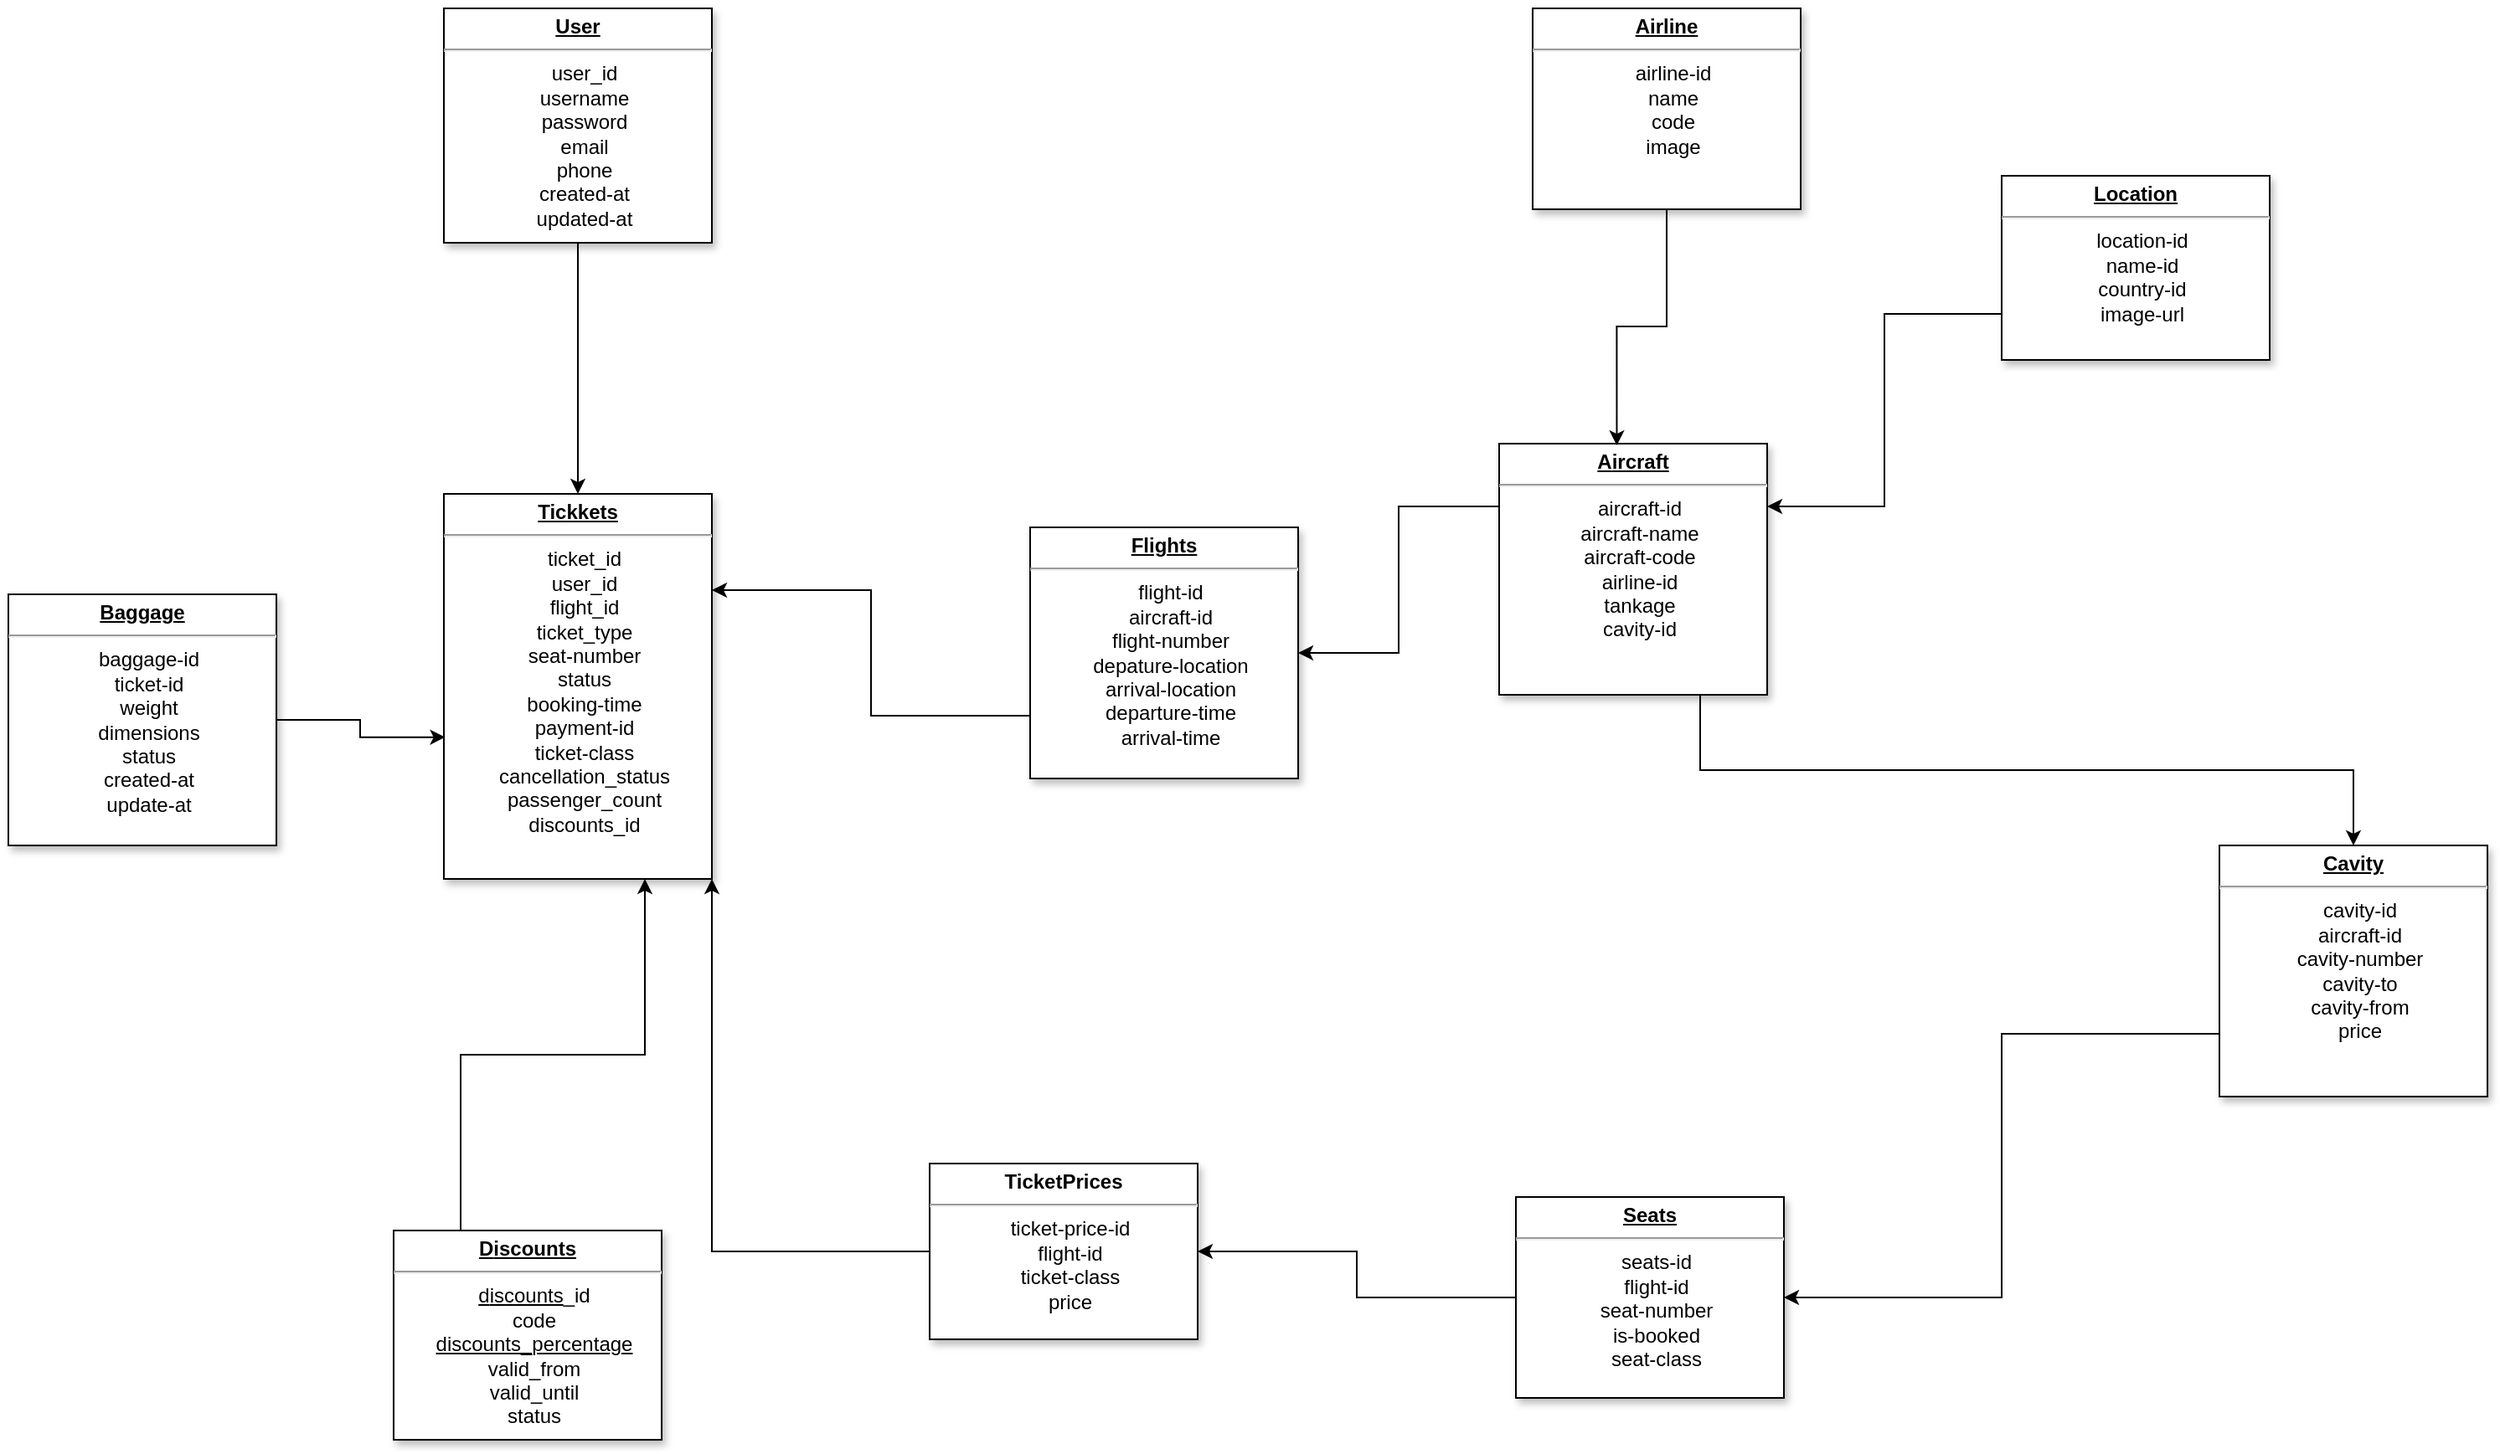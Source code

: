 <mxfile version="26.2.4" pages="4">
  <diagram name="DataBase" id="efa7a0a1-bf9b-a30e-e6df-94a7791c09e9">
    <mxGraphModel dx="2300" dy="776" grid="1" gridSize="10" guides="1" tooltips="1" connect="1" arrows="1" fold="1" page="1" pageScale="1" pageWidth="826" pageHeight="1169" background="none" math="0" shadow="0">
      <root>
        <mxCell id="0" />
        <mxCell id="1" parent="0" />
        <mxCell id="VD2d9bGg6Hbwb1E2KPjK-19" style="edgeStyle=orthogonalEdgeStyle;rounded=0;orthogonalLoop=1;jettySize=auto;html=1;labelBackgroundColor=none;fontColor=default;" parent="1" source="VD2d9bGg6Hbwb1E2KPjK-20" target="VD2d9bGg6Hbwb1E2KPjK-23" edge="1">
          <mxGeometry relative="1" as="geometry" />
        </mxCell>
        <mxCell id="VD2d9bGg6Hbwb1E2KPjK-20" value="&lt;p style=&quot;text-align: center; margin: 4px 0px 0px;&quot;&gt;&lt;b style=&quot;text-decoration-line: underline;&quot;&gt;Us&lt;/b&gt;&lt;span style=&quot;background-color: transparent;&quot;&gt;&lt;b&gt;&lt;u&gt;er&lt;/u&gt;&lt;/b&gt;&lt;/span&gt;&lt;/p&gt;&lt;hr style=&quot;text-align: center;&quot;&gt;&lt;p style=&quot;text-align: center; margin: 0px 0px 0px 8px;&quot;&gt;user_id&lt;/p&gt;&lt;p style=&quot;text-align: center; margin: 0px 0px 0px 8px;&quot;&gt;username&lt;/p&gt;&lt;p style=&quot;text-align: center; margin: 0px 0px 0px 8px;&quot;&gt;password&lt;/p&gt;&lt;p style=&quot;text-align: center; margin: 0px 0px 0px 8px;&quot;&gt;email&lt;/p&gt;&lt;p style=&quot;text-align: center; margin: 0px 0px 0px 8px;&quot;&gt;phone&lt;/p&gt;&lt;p style=&quot;text-align: center; margin: 0px 0px 0px 8px;&quot;&gt;created-at&lt;/p&gt;&lt;p style=&quot;text-align: center; margin: 0px 0px 0px 8px;&quot;&gt;updated-at&lt;/p&gt;" style="verticalAlign=top;align=left;overflow=fill;fontSize=12;fontFamily=Helvetica;html=1;shadow=1;labelBackgroundColor=none;" parent="1" vertex="1">
          <mxGeometry x="50" y="90" width="160" height="140" as="geometry" />
        </mxCell>
        <mxCell id="VD2d9bGg6Hbwb1E2KPjK-23" value="&lt;p style=&quot;text-align: center; margin: 4px 0px 0px;&quot;&gt;&lt;b&gt;&lt;u&gt;Tickkets&lt;/u&gt;&lt;/b&gt;&lt;/p&gt;&lt;hr style=&quot;text-align: center;&quot;&gt;&lt;p style=&quot;text-align: center; margin: 0px 0px 0px 8px;&quot;&gt;ticket_id&lt;/p&gt;&lt;p style=&quot;text-align: center; margin: 0px 0px 0px 8px;&quot;&gt;user_id&lt;/p&gt;&lt;p style=&quot;text-align: center; margin: 0px 0px 0px 8px;&quot;&gt;flight_id&lt;/p&gt;&lt;p style=&quot;text-align: center; margin: 0px 0px 0px 8px;&quot;&gt;ticket_type&lt;/p&gt;&lt;p style=&quot;text-align: center; margin: 0px 0px 0px 8px;&quot;&gt;seat-number&lt;/p&gt;&lt;p style=&quot;text-align: center; margin: 0px 0px 0px 8px;&quot;&gt;status&lt;/p&gt;&lt;p style=&quot;text-align: center; margin: 0px 0px 0px 8px;&quot;&gt;booking-time&lt;/p&gt;&lt;p style=&quot;text-align: center; margin: 0px 0px 0px 8px;&quot;&gt;payment-id&lt;/p&gt;&lt;p style=&quot;text-align: center; margin: 0px 0px 0px 8px;&quot;&gt;ticket-class&lt;/p&gt;&lt;p style=&quot;text-align: center; margin: 0px 0px 0px 8px;&quot;&gt;cancellation_status&lt;/p&gt;&lt;p style=&quot;text-align: center; margin: 0px 0px 0px 8px;&quot;&gt;&lt;span style=&quot;font-family: &amp;quot;trebuchet ms&amp;quot;, verdana, arial, sans-serif; text-align: start;&quot;&gt;&lt;font&gt;passenger_count&lt;/font&gt;&lt;/span&gt;&lt;/p&gt;&lt;p style=&quot;text-align: center; margin: 0px 0px 0px 8px;&quot;&gt;&lt;span style=&quot;font-family: &amp;quot;trebuchet ms&amp;quot;, verdana, arial, sans-serif; text-align: start;&quot;&gt;&lt;font&gt;discounts_id&lt;/font&gt;&lt;/span&gt;&lt;/p&gt;" style="verticalAlign=top;align=left;overflow=fill;fontSize=12;fontFamily=Helvetica;html=1;shadow=1;labelBackgroundColor=none;" parent="1" vertex="1">
          <mxGeometry x="50" y="380" width="160" height="230" as="geometry" />
        </mxCell>
        <mxCell id="VD2d9bGg6Hbwb1E2KPjK-24" value="&lt;p style=&quot;text-align: center; margin: 4px 0px 0px;&quot;&gt;&lt;b&gt;&lt;u&gt;Baggage&lt;/u&gt;&lt;/b&gt;&lt;/p&gt;&lt;hr style=&quot;text-align: center;&quot;&gt;&lt;p style=&quot;text-align: center; margin: 0px 0px 0px 8px;&quot;&gt;baggage-id&lt;/p&gt;&lt;p style=&quot;text-align: center; margin: 0px 0px 0px 8px;&quot;&gt;ticket-id&lt;/p&gt;&lt;p style=&quot;text-align: center; margin: 0px 0px 0px 8px;&quot;&gt;weight&lt;/p&gt;&lt;p style=&quot;text-align: center; margin: 0px 0px 0px 8px;&quot;&gt;dimensions&lt;/p&gt;&lt;p style=&quot;text-align: center; margin: 0px 0px 0px 8px;&quot;&gt;status&lt;/p&gt;&lt;p style=&quot;text-align: center; margin: 0px 0px 0px 8px;&quot;&gt;created-at&lt;/p&gt;&lt;p style=&quot;text-align: center; margin: 0px 0px 0px 8px;&quot;&gt;update-at&lt;/p&gt;" style="verticalAlign=top;align=left;overflow=fill;fontSize=12;fontFamily=Helvetica;html=1;shadow=1;labelBackgroundColor=none;" parent="1" vertex="1">
          <mxGeometry x="-210" y="440" width="160" height="150" as="geometry" />
        </mxCell>
        <mxCell id="OJNPDnojGu3_ibi4Fh8v-5" style="edgeStyle=orthogonalEdgeStyle;rounded=0;orthogonalLoop=1;jettySize=auto;html=1;exitX=0;exitY=0.25;exitDx=0;exitDy=0;entryX=1;entryY=0.5;entryDx=0;entryDy=0;" parent="1" source="VD2d9bGg6Hbwb1E2KPjK-27" target="OJNPDnojGu3_ibi4Fh8v-3" edge="1">
          <mxGeometry relative="1" as="geometry" />
        </mxCell>
        <mxCell id="OJNPDnojGu3_ibi4Fh8v-12" style="edgeStyle=orthogonalEdgeStyle;rounded=0;orthogonalLoop=1;jettySize=auto;html=1;exitX=0.75;exitY=1;exitDx=0;exitDy=0;entryX=0.5;entryY=0;entryDx=0;entryDy=0;" parent="1" source="VD2d9bGg6Hbwb1E2KPjK-27" target="OJNPDnojGu3_ibi4Fh8v-6" edge="1">
          <mxGeometry relative="1" as="geometry" />
        </mxCell>
        <mxCell id="VD2d9bGg6Hbwb1E2KPjK-27" value="&lt;p style=&quot;text-align: center; margin: 4px 0px 0px;&quot;&gt;&lt;b&gt;&lt;u&gt;A&lt;/u&gt;&lt;/b&gt;&lt;span style=&quot;background-color: transparent;&quot;&gt;&lt;b&gt;&lt;u&gt;ircraft&lt;/u&gt;&lt;/b&gt;&lt;/span&gt;&lt;/p&gt;&lt;hr style=&quot;text-align: center;&quot;&gt;&lt;p style=&quot;text-align: center; margin: 0px 0px 0px 8px;&quot;&gt;aircraft-id&lt;/p&gt;&lt;p style=&quot;text-align: center; margin: 0px 0px 0px 8px;&quot;&gt;aircraft-name&lt;/p&gt;&lt;p style=&quot;text-align: center; margin: 0px 0px 0px 8px;&quot;&gt;aircraft-code&lt;/p&gt;&lt;p style=&quot;text-align: center; margin: 0px 0px 0px 8px;&quot;&gt;airline-id&lt;/p&gt;&lt;p style=&quot;text-align: center; margin: 0px 0px 0px 8px;&quot;&gt;tankage&lt;/p&gt;&lt;p style=&quot;text-align: center; margin: 0px 0px 0px 8px;&quot;&gt;cavity-id&lt;/p&gt;&lt;p style=&quot;text-align: center; margin: 0px 0px 0px 8px;&quot;&gt;&lt;br&gt;&lt;/p&gt;&lt;p style=&quot;text-align: center; margin: 0px 0px 0px 8px;&quot;&gt;&lt;br&gt;&lt;/p&gt;" style="verticalAlign=top;align=left;overflow=fill;fontSize=12;fontFamily=Helvetica;html=1;shadow=1;labelBackgroundColor=none;" parent="1" vertex="1">
          <mxGeometry x="680" y="350" width="160" height="150" as="geometry" />
        </mxCell>
        <mxCell id="-eXH0Led9WQ_326BWnhb-2" style="edgeStyle=orthogonalEdgeStyle;rounded=0;orthogonalLoop=1;jettySize=auto;html=1;entryX=1;entryY=0.5;entryDx=0;entryDy=0;" edge="1" parent="1" source="VD2d9bGg6Hbwb1E2KPjK-28" target="-eXH0Led9WQ_326BWnhb-1">
          <mxGeometry relative="1" as="geometry" />
        </mxCell>
        <mxCell id="VD2d9bGg6Hbwb1E2KPjK-28" value="&lt;p style=&quot;text-align: center; margin: 4px 0px 0px;&quot;&gt;&lt;b&gt;&lt;u&gt;Seats&lt;/u&gt;&lt;/b&gt;&lt;/p&gt;&lt;hr style=&quot;text-align: center;&quot;&gt;&lt;p style=&quot;text-align: center; margin: 0px 0px 0px 8px;&quot;&gt;seats-id&lt;/p&gt;&lt;p style=&quot;text-align: center; margin: 0px 0px 0px 8px;&quot;&gt;flight-id&lt;/p&gt;&lt;p style=&quot;text-align: center; margin: 0px 0px 0px 8px;&quot;&gt;seat-number&lt;/p&gt;&lt;p style=&quot;text-align: center; margin: 0px 0px 0px 8px;&quot;&gt;is-booked&lt;/p&gt;&lt;p style=&quot;text-align: center; margin: 0px 0px 0px 8px;&quot;&gt;seat-class&lt;/p&gt;" style="verticalAlign=top;align=left;overflow=fill;fontSize=12;fontFamily=Helvetica;html=1;shadow=1;labelBackgroundColor=none;" parent="1" vertex="1">
          <mxGeometry x="690" y="800" width="160" height="120" as="geometry" />
        </mxCell>
        <mxCell id="VD2d9bGg6Hbwb1E2KPjK-29" value="&lt;p style=&quot;text-align: center; margin: 4px 0px 0px;&quot;&gt;&lt;b&gt;&lt;u&gt;A&lt;/u&gt;&lt;/b&gt;&lt;span style=&quot;background-color: transparent;&quot;&gt;&lt;b&gt;&lt;u&gt;irline&lt;/u&gt;&lt;/b&gt;&lt;/span&gt;&lt;/p&gt;&lt;hr style=&quot;text-align: center;&quot;&gt;&lt;p style=&quot;text-align: center; margin: 0px 0px 0px 8px;&quot;&gt;airline-id&lt;/p&gt;&lt;p style=&quot;text-align: center; margin: 0px 0px 0px 8px;&quot;&gt;name&lt;/p&gt;&lt;p style=&quot;text-align: center; margin: 0px 0px 0px 8px;&quot;&gt;code&lt;/p&gt;&lt;p style=&quot;text-align: center; margin: 0px 0px 0px 8px;&quot;&gt;image&lt;/p&gt;" style="verticalAlign=top;align=left;overflow=fill;fontSize=12;fontFamily=Helvetica;html=1;shadow=1;labelBackgroundColor=none;" parent="1" vertex="1">
          <mxGeometry x="700" y="90" width="160" height="120" as="geometry" />
        </mxCell>
        <mxCell id="OJNPDnojGu3_ibi4Fh8v-9" style="edgeStyle=orthogonalEdgeStyle;rounded=0;orthogonalLoop=1;jettySize=auto;html=1;exitX=0;exitY=0.75;exitDx=0;exitDy=0;entryX=1;entryY=0.25;entryDx=0;entryDy=0;" parent="1" source="VD2d9bGg6Hbwb1E2KPjK-32" target="VD2d9bGg6Hbwb1E2KPjK-27" edge="1">
          <mxGeometry relative="1" as="geometry" />
        </mxCell>
        <mxCell id="VD2d9bGg6Hbwb1E2KPjK-32" value="&lt;p style=&quot;text-align: center; margin: 4px 0px 0px;&quot;&gt;&lt;b&gt;&lt;u&gt;Location&lt;/u&gt;&lt;/b&gt;&lt;/p&gt;&lt;hr style=&quot;text-align: center;&quot;&gt;&lt;p style=&quot;text-align: center; margin: 0px 0px 0px 8px;&quot;&gt;location-id&lt;/p&gt;&lt;p style=&quot;text-align: center; margin: 0px 0px 0px 8px;&quot;&gt;name-id&lt;/p&gt;&lt;p style=&quot;text-align: center; margin: 0px 0px 0px 8px;&quot;&gt;country-id&lt;/p&gt;&lt;p style=&quot;text-align: center; margin: 0px 0px 0px 8px;&quot;&gt;image-url&lt;/p&gt;" style="verticalAlign=top;align=left;overflow=fill;fontSize=12;fontFamily=Helvetica;html=1;shadow=1;labelBackgroundColor=none;" parent="1" vertex="1">
          <mxGeometry x="980" y="190" width="160" height="110" as="geometry" />
        </mxCell>
        <mxCell id="VD2d9bGg6Hbwb1E2KPjK-33" style="edgeStyle=orthogonalEdgeStyle;rounded=0;orthogonalLoop=1;jettySize=auto;html=1;entryX=0.439;entryY=0.007;entryDx=0;entryDy=0;entryPerimeter=0;labelBackgroundColor=none;fontColor=default;" parent="1" source="VD2d9bGg6Hbwb1E2KPjK-29" target="VD2d9bGg6Hbwb1E2KPjK-27" edge="1">
          <mxGeometry relative="1" as="geometry" />
        </mxCell>
        <mxCell id="OJNPDnojGu3_ibi4Fh8v-14" style="edgeStyle=orthogonalEdgeStyle;rounded=0;orthogonalLoop=1;jettySize=auto;html=1;exitX=0.25;exitY=0;exitDx=0;exitDy=0;entryX=0.75;entryY=1;entryDx=0;entryDy=0;" parent="1" source="-Z77I-NNSmgX27wEYLYR-5" target="VD2d9bGg6Hbwb1E2KPjK-23" edge="1">
          <mxGeometry relative="1" as="geometry" />
        </mxCell>
        <mxCell id="-Z77I-NNSmgX27wEYLYR-5" value="&lt;p style=&quot;text-align: center; margin: 4px 0px 0px;&quot;&gt;&lt;b&gt;&lt;u&gt;D&lt;/u&gt;&lt;/b&gt;&lt;span style=&quot;background-color: transparent;&quot;&gt;&lt;b&gt;&lt;u&gt;iscounts&lt;/u&gt;&lt;/b&gt;&lt;/span&gt;&lt;/p&gt;&lt;hr style=&quot;text-align: center;&quot;&gt;&lt;p style=&quot;text-align: center; margin: 0px 0px 0px 8px;&quot;&gt;&lt;font&gt;&lt;span style=&quot;background-color: transparent; color: light-dark(rgb(0, 0, 0), rgb(255, 255, 255));&quot;&gt;&lt;u style=&quot;&quot;&gt;d&lt;/u&gt;&lt;/span&gt;&lt;/font&gt;&lt;span style=&quot;background-color: transparent; text-align: left;&quot;&gt;&lt;u&gt;iscounts&lt;/u&gt;&lt;/span&gt;&lt;span style=&quot;background-color: transparent; color: light-dark(rgb(0, 0, 0), rgb(255, 255, 255));&quot;&gt;_id&lt;/span&gt;&lt;/p&gt;&lt;p style=&quot;text-align: center; margin: 0px 0px 0px 8px;&quot;&gt;&lt;span style=&quot;text-align: start; background-color: transparent; color: light-dark(rgb(0, 0, 0), rgb(255, 255, 255));&quot;&gt;code&lt;/span&gt;&lt;/p&gt;&lt;p style=&quot;text-align: center; margin: 0px 0px 0px 8px;&quot;&gt;&lt;span style=&quot;background-color: transparent; color: light-dark(rgb(0, 0, 0), rgb(255, 255, 255));&quot;&gt;&lt;u&gt;d&lt;/u&gt;&lt;/span&gt;&lt;span style=&quot;background-color: transparent; text-align: left;&quot;&gt;&lt;u&gt;iscounts_percentage&lt;/u&gt;&lt;/span&gt;&lt;/p&gt;&lt;p style=&quot;text-align: center; margin: 0px 0px 0px 8px;&quot;&gt;valid_from&lt;/p&gt;&lt;p style=&quot;text-align: center; margin: 0px 0px 0px 8px;&quot;&gt;valid_until&lt;/p&gt;&lt;p style=&quot;text-align: center; margin: 0px 0px 0px 8px;&quot;&gt;&lt;font face=&quot;trebuchet ms, verdana, arial, sans-serif&quot;&gt;status&lt;/font&gt;&lt;/p&gt;&lt;p style=&quot;text-align: center; margin: 0px 0px 0px 8px;&quot;&gt;&lt;br&gt;&lt;/p&gt;&lt;p style=&quot;text-align: center; margin: 0px 0px 0px 8px;&quot;&gt;&lt;br&gt;&lt;/p&gt;" style="verticalAlign=top;align=left;overflow=fill;fontSize=12;fontFamily=Helvetica;html=1;shadow=1;labelBackgroundColor=none;" parent="1" vertex="1">
          <mxGeometry x="20" y="820" width="160" height="125" as="geometry" />
        </mxCell>
        <mxCell id="OJNPDnojGu3_ibi4Fh8v-1" style="edgeStyle=orthogonalEdgeStyle;rounded=0;orthogonalLoop=1;jettySize=auto;html=1;entryX=0.005;entryY=0.632;entryDx=0;entryDy=0;entryPerimeter=0;" parent="1" source="VD2d9bGg6Hbwb1E2KPjK-24" target="VD2d9bGg6Hbwb1E2KPjK-23" edge="1">
          <mxGeometry relative="1" as="geometry" />
        </mxCell>
        <mxCell id="OJNPDnojGu3_ibi4Fh8v-4" style="edgeStyle=orthogonalEdgeStyle;rounded=0;orthogonalLoop=1;jettySize=auto;html=1;exitX=0;exitY=0.75;exitDx=0;exitDy=0;entryX=1;entryY=0.25;entryDx=0;entryDy=0;" parent="1" source="OJNPDnojGu3_ibi4Fh8v-3" target="VD2d9bGg6Hbwb1E2KPjK-23" edge="1">
          <mxGeometry relative="1" as="geometry" />
        </mxCell>
        <mxCell id="OJNPDnojGu3_ibi4Fh8v-3" value="&lt;p style=&quot;text-align: center; margin: 4px 0px 0px;&quot;&gt;&lt;b&gt;&lt;u&gt;Flights&lt;/u&gt;&lt;/b&gt;&lt;/p&gt;&lt;hr style=&quot;text-align: center;&quot;&gt;&lt;p style=&quot;text-align: center; margin: 0px 0px 0px 8px;&quot;&gt;flight-id&lt;/p&gt;&lt;p style=&quot;text-align: center; margin: 0px 0px 0px 8px;&quot;&gt;aircraft-id&lt;/p&gt;&lt;p style=&quot;text-align: center; margin: 0px 0px 0px 8px;&quot;&gt;flight-number&lt;/p&gt;&lt;p style=&quot;text-align: center; margin: 0px 0px 0px 8px;&quot;&gt;depature-location&lt;/p&gt;&lt;p style=&quot;text-align: center; margin: 0px 0px 0px 8px;&quot;&gt;arrival-location&lt;/p&gt;&lt;p style=&quot;text-align: center; margin: 0px 0px 0px 8px;&quot;&gt;departure-time&lt;/p&gt;&lt;p style=&quot;text-align: center; margin: 0px 0px 0px 8px;&quot;&gt;arrival-time&lt;/p&gt;&lt;p style=&quot;text-align: center; margin: 0px 0px 0px 8px;&quot;&gt;&lt;br&gt;&lt;/p&gt;" style="verticalAlign=top;align=left;overflow=fill;fontSize=12;fontFamily=Helvetica;html=1;shadow=1;labelBackgroundColor=none;" parent="1" vertex="1">
          <mxGeometry x="400" y="400" width="160" height="150" as="geometry" />
        </mxCell>
        <mxCell id="-eXH0Led9WQ_326BWnhb-5" style="edgeStyle=orthogonalEdgeStyle;rounded=0;orthogonalLoop=1;jettySize=auto;html=1;exitX=0;exitY=0.75;exitDx=0;exitDy=0;entryX=1;entryY=0.5;entryDx=0;entryDy=0;" edge="1" parent="1" source="OJNPDnojGu3_ibi4Fh8v-6" target="VD2d9bGg6Hbwb1E2KPjK-28">
          <mxGeometry relative="1" as="geometry" />
        </mxCell>
        <mxCell id="OJNPDnojGu3_ibi4Fh8v-6" value="&lt;p style=&quot;text-align: center; margin: 4px 0px 0px;&quot;&gt;&lt;b&gt;&lt;u&gt;Cavity&lt;/u&gt;&lt;/b&gt;&lt;/p&gt;&lt;hr style=&quot;text-align: center;&quot;&gt;&lt;p style=&quot;text-align: center; margin: 0px 0px 0px 8px;&quot;&gt;cavity-id&lt;/p&gt;&lt;p style=&quot;text-align: center; margin: 0px 0px 0px 8px;&quot;&gt;aircraft-id&lt;/p&gt;&lt;p style=&quot;text-align: center; margin: 0px 0px 0px 8px;&quot;&gt;cavity-number&lt;/p&gt;&lt;p style=&quot;text-align: center; margin: 0px 0px 0px 8px;&quot;&gt;cavity-to&lt;/p&gt;&lt;p style=&quot;text-align: center; margin: 0px 0px 0px 8px;&quot;&gt;cavity-from&lt;/p&gt;&lt;p style=&quot;text-align: center; margin: 0px 0px 0px 8px;&quot;&gt;price&lt;/p&gt;" style="verticalAlign=top;align=left;overflow=fill;fontSize=12;fontFamily=Helvetica;html=1;shadow=1;labelBackgroundColor=none;" parent="1" vertex="1">
          <mxGeometry x="1110" y="590" width="160" height="150" as="geometry" />
        </mxCell>
        <mxCell id="-eXH0Led9WQ_326BWnhb-4" style="edgeStyle=orthogonalEdgeStyle;rounded=0;orthogonalLoop=1;jettySize=auto;html=1;entryX=1;entryY=1;entryDx=0;entryDy=0;" edge="1" parent="1" source="-eXH0Led9WQ_326BWnhb-1" target="VD2d9bGg6Hbwb1E2KPjK-23">
          <mxGeometry relative="1" as="geometry" />
        </mxCell>
        <mxCell id="-eXH0Led9WQ_326BWnhb-1" value="&lt;p style=&quot;text-align: center; margin: 4px 0px 0px;&quot;&gt;&lt;b&gt;TicketPrices&lt;/b&gt;&lt;/p&gt;&lt;hr style=&quot;text-align: center;&quot;&gt;&lt;p style=&quot;text-align: center; margin: 0px 0px 0px 8px;&quot;&gt;ticket-price-id&lt;/p&gt;&lt;p style=&quot;text-align: center; margin: 0px 0px 0px 8px;&quot;&gt;flight-id&lt;/p&gt;&lt;p style=&quot;text-align: center; margin: 0px 0px 0px 8px;&quot;&gt;ticket-class&lt;/p&gt;&lt;p style=&quot;text-align: center; margin: 0px 0px 0px 8px;&quot;&gt;price&lt;/p&gt;" style="verticalAlign=top;align=left;overflow=fill;fontSize=12;fontFamily=Helvetica;html=1;shadow=1;labelBackgroundColor=none;" vertex="1" parent="1">
          <mxGeometry x="340" y="780" width="160" height="105" as="geometry" />
        </mxCell>
      </root>
    </mxGraphModel>
  </diagram>
  <diagram id="NnmvAEPNDqZaeTah2HrJ" name="Sơ đồ phân cấp chức năng">
    <mxGraphModel dx="4953" dy="3722" grid="1" gridSize="10" guides="1" tooltips="1" connect="1" arrows="1" fold="1" page="1" pageScale="1" pageWidth="827" pageHeight="1169" math="0" shadow="0">
      <root>
        <mxCell id="0" />
        <mxCell id="1" parent="0" />
        <mxCell id="oxAdvJ6benqU_1tZikic-13" style="edgeStyle=orthogonalEdgeStyle;rounded=0;orthogonalLoop=1;jettySize=auto;html=1;entryX=1;entryY=0.5;entryDx=0;entryDy=0;" parent="1" source="oxAdvJ6benqU_1tZikic-1" target="oxAdvJ6benqU_1tZikic-2" edge="1">
          <mxGeometry relative="1" as="geometry" />
        </mxCell>
        <mxCell id="oxAdvJ6benqU_1tZikic-14" style="edgeStyle=orthogonalEdgeStyle;rounded=0;orthogonalLoop=1;jettySize=auto;html=1;entryX=1;entryY=0.5;entryDx=0;entryDy=0;" parent="1" source="oxAdvJ6benqU_1tZikic-1" target="oxAdvJ6benqU_1tZikic-3" edge="1">
          <mxGeometry relative="1" as="geometry" />
        </mxCell>
        <mxCell id="oxAdvJ6benqU_1tZikic-15" style="edgeStyle=orthogonalEdgeStyle;rounded=0;orthogonalLoop=1;jettySize=auto;html=1;entryX=1;entryY=0.5;entryDx=0;entryDy=0;" parent="1" source="oxAdvJ6benqU_1tZikic-1" target="oxAdvJ6benqU_1tZikic-4" edge="1">
          <mxGeometry relative="1" as="geometry" />
        </mxCell>
        <mxCell id="oxAdvJ6benqU_1tZikic-16" style="edgeStyle=orthogonalEdgeStyle;rounded=0;orthogonalLoop=1;jettySize=auto;html=1;entryX=1;entryY=0.5;entryDx=0;entryDy=0;" parent="1" source="oxAdvJ6benqU_1tZikic-1" target="oxAdvJ6benqU_1tZikic-5" edge="1">
          <mxGeometry relative="1" as="geometry" />
        </mxCell>
        <mxCell id="oxAdvJ6benqU_1tZikic-17" style="edgeStyle=orthogonalEdgeStyle;rounded=0;orthogonalLoop=1;jettySize=auto;html=1;entryX=1;entryY=0.5;entryDx=0;entryDy=0;" parent="1" source="oxAdvJ6benqU_1tZikic-1" target="oxAdvJ6benqU_1tZikic-6" edge="1">
          <mxGeometry relative="1" as="geometry" />
        </mxCell>
        <mxCell id="oxAdvJ6benqU_1tZikic-18" style="edgeStyle=orthogonalEdgeStyle;rounded=0;orthogonalLoop=1;jettySize=auto;html=1;entryX=1;entryY=0.5;entryDx=0;entryDy=0;" parent="1" source="oxAdvJ6benqU_1tZikic-1" target="oxAdvJ6benqU_1tZikic-7" edge="1">
          <mxGeometry relative="1" as="geometry" />
        </mxCell>
        <mxCell id="oxAdvJ6benqU_1tZikic-19" style="edgeStyle=orthogonalEdgeStyle;rounded=0;orthogonalLoop=1;jettySize=auto;html=1;entryX=1;entryY=0.5;entryDx=0;entryDy=0;" parent="1" source="oxAdvJ6benqU_1tZikic-1" target="oxAdvJ6benqU_1tZikic-8" edge="1">
          <mxGeometry relative="1" as="geometry" />
        </mxCell>
        <mxCell id="oxAdvJ6benqU_1tZikic-20" style="edgeStyle=orthogonalEdgeStyle;rounded=0;orthogonalLoop=1;jettySize=auto;html=1;entryX=1;entryY=0.5;entryDx=0;entryDy=0;" parent="1" source="oxAdvJ6benqU_1tZikic-1" target="oxAdvJ6benqU_1tZikic-10" edge="1">
          <mxGeometry relative="1" as="geometry" />
        </mxCell>
        <mxCell id="oxAdvJ6benqU_1tZikic-21" style="edgeStyle=orthogonalEdgeStyle;rounded=0;orthogonalLoop=1;jettySize=auto;html=1;entryX=1;entryY=0.5;entryDx=0;entryDy=0;" parent="1" source="oxAdvJ6benqU_1tZikic-1" target="oxAdvJ6benqU_1tZikic-11" edge="1">
          <mxGeometry relative="1" as="geometry" />
        </mxCell>
        <mxCell id="oxAdvJ6benqU_1tZikic-1" value="Ưng Dụng&amp;nbsp;Đăt Vé Máy Bay" style="rounded=0;whiteSpace=wrap;html=1;" parent="1" vertex="1">
          <mxGeometry x="1300" y="420" width="270" height="80" as="geometry" />
        </mxCell>
        <mxCell id="oxAdvJ6benqU_1tZikic-29" style="edgeStyle=orthogonalEdgeStyle;rounded=0;orthogonalLoop=1;jettySize=auto;html=1;entryX=1;entryY=0.5;entryDx=0;entryDy=0;" parent="1" source="oxAdvJ6benqU_1tZikic-2" target="oxAdvJ6benqU_1tZikic-22" edge="1">
          <mxGeometry relative="1" as="geometry" />
        </mxCell>
        <mxCell id="oxAdvJ6benqU_1tZikic-30" style="edgeStyle=orthogonalEdgeStyle;rounded=0;orthogonalLoop=1;jettySize=auto;html=1;entryX=1;entryY=0.5;entryDx=0;entryDy=0;" parent="1" source="oxAdvJ6benqU_1tZikic-2" target="oxAdvJ6benqU_1tZikic-25" edge="1">
          <mxGeometry relative="1" as="geometry" />
        </mxCell>
        <mxCell id="oxAdvJ6benqU_1tZikic-31" style="edgeStyle=orthogonalEdgeStyle;rounded=0;orthogonalLoop=1;jettySize=auto;html=1;entryX=1;entryY=0.5;entryDx=0;entryDy=0;" parent="1" source="oxAdvJ6benqU_1tZikic-2" target="oxAdvJ6benqU_1tZikic-26" edge="1">
          <mxGeometry relative="1" as="geometry" />
        </mxCell>
        <mxCell id="oxAdvJ6benqU_1tZikic-32" style="edgeStyle=orthogonalEdgeStyle;rounded=0;orthogonalLoop=1;jettySize=auto;html=1;entryX=1;entryY=0.5;entryDx=0;entryDy=0;" parent="1" source="oxAdvJ6benqU_1tZikic-2" target="oxAdvJ6benqU_1tZikic-27" edge="1">
          <mxGeometry relative="1" as="geometry" />
        </mxCell>
        <mxCell id="oxAdvJ6benqU_1tZikic-2" value="&lt;ul style=&quot;box-sizing: border-box; font-family: Roboto, sans-serif; font-size: 14px; text-align: left;&quot;&gt;&lt;li style=&quot;box-sizing: border-box;&quot;&gt;Quản Lý Người Dùng&lt;/li&gt;&lt;/ul&gt;" style="shape=process;whiteSpace=wrap;html=1;backgroundOutline=1;" parent="1" vertex="1">
          <mxGeometry x="640" y="-290" width="240" height="60" as="geometry" />
        </mxCell>
        <mxCell id="_QK_S4Hf11pWZkubI3gC-4" style="edgeStyle=orthogonalEdgeStyle;rounded=0;orthogonalLoop=1;jettySize=auto;html=1;entryX=1;entryY=0.5;entryDx=0;entryDy=0;" parent="1" source="oxAdvJ6benqU_1tZikic-3" target="_QK_S4Hf11pWZkubI3gC-1" edge="1">
          <mxGeometry relative="1" as="geometry" />
        </mxCell>
        <mxCell id="_QK_S4Hf11pWZkubI3gC-5" style="edgeStyle=orthogonalEdgeStyle;rounded=0;orthogonalLoop=1;jettySize=auto;html=1;entryX=1;entryY=0.5;entryDx=0;entryDy=0;" parent="1" source="oxAdvJ6benqU_1tZikic-3" target="_QK_S4Hf11pWZkubI3gC-2" edge="1">
          <mxGeometry relative="1" as="geometry" />
        </mxCell>
        <mxCell id="_QK_S4Hf11pWZkubI3gC-6" style="edgeStyle=orthogonalEdgeStyle;rounded=0;orthogonalLoop=1;jettySize=auto;html=1;entryX=1;entryY=0.5;entryDx=0;entryDy=0;" parent="1" source="oxAdvJ6benqU_1tZikic-3" target="_QK_S4Hf11pWZkubI3gC-3" edge="1">
          <mxGeometry relative="1" as="geometry" />
        </mxCell>
        <mxCell id="oxAdvJ6benqU_1tZikic-3" value="&lt;ul style=&quot;box-sizing: border-box; font-family: Roboto, sans-serif; font-size: 14px; text-align: left;&quot;&gt;&lt;li style=&quot;box-sizing: border-box;&quot;&gt;Tìm Kiếm Chuyến Bay&lt;/li&gt;&lt;/ul&gt;" style="shape=process;whiteSpace=wrap;html=1;backgroundOutline=1;" parent="1" vertex="1">
          <mxGeometry x="640" y="20" width="240" height="60" as="geometry" />
        </mxCell>
        <mxCell id="_QK_S4Hf11pWZkubI3gC-11" style="edgeStyle=orthogonalEdgeStyle;rounded=0;orthogonalLoop=1;jettySize=auto;html=1;entryX=1;entryY=0.5;entryDx=0;entryDy=0;" parent="1" source="oxAdvJ6benqU_1tZikic-4" target="_QK_S4Hf11pWZkubI3gC-7" edge="1">
          <mxGeometry relative="1" as="geometry" />
        </mxCell>
        <mxCell id="_QK_S4Hf11pWZkubI3gC-12" style="edgeStyle=orthogonalEdgeStyle;rounded=0;orthogonalLoop=1;jettySize=auto;html=1;entryX=1;entryY=0.5;entryDx=0;entryDy=0;" parent="1" source="oxAdvJ6benqU_1tZikic-4" target="_QK_S4Hf11pWZkubI3gC-8" edge="1">
          <mxGeometry relative="1" as="geometry" />
        </mxCell>
        <mxCell id="_QK_S4Hf11pWZkubI3gC-13" style="edgeStyle=orthogonalEdgeStyle;rounded=0;orthogonalLoop=1;jettySize=auto;html=1;entryX=1;entryY=0.5;entryDx=0;entryDy=0;" parent="1" source="oxAdvJ6benqU_1tZikic-4" target="_QK_S4Hf11pWZkubI3gC-9" edge="1">
          <mxGeometry relative="1" as="geometry" />
        </mxCell>
        <mxCell id="_QK_S4Hf11pWZkubI3gC-14" style="edgeStyle=orthogonalEdgeStyle;rounded=0;orthogonalLoop=1;jettySize=auto;html=1;entryX=1;entryY=0.5;entryDx=0;entryDy=0;" parent="1" source="oxAdvJ6benqU_1tZikic-4" target="_QK_S4Hf11pWZkubI3gC-10" edge="1">
          <mxGeometry relative="1" as="geometry" />
        </mxCell>
        <mxCell id="oxAdvJ6benqU_1tZikic-4" value="&lt;ul style=&quot;box-sizing: border-box; font-family: Roboto, sans-serif; font-size: 14px; text-align: left;&quot;&gt;&lt;li style=&quot;box-sizing: border-box;&quot;&gt;Đặt Vé Máy Bay&lt;/li&gt;&lt;/ul&gt;" style="shape=process;whiteSpace=wrap;html=1;backgroundOutline=1;" parent="1" vertex="1">
          <mxGeometry x="640" y="320" width="240" height="60" as="geometry" />
        </mxCell>
        <mxCell id="_QK_S4Hf11pWZkubI3gC-18" style="edgeStyle=orthogonalEdgeStyle;rounded=0;orthogonalLoop=1;jettySize=auto;html=1;entryX=1;entryY=0.5;entryDx=0;entryDy=0;" parent="1" source="oxAdvJ6benqU_1tZikic-5" target="_QK_S4Hf11pWZkubI3gC-15" edge="1">
          <mxGeometry relative="1" as="geometry" />
        </mxCell>
        <mxCell id="_QK_S4Hf11pWZkubI3gC-19" style="edgeStyle=orthogonalEdgeStyle;rounded=0;orthogonalLoop=1;jettySize=auto;html=1;entryX=1;entryY=0.5;entryDx=0;entryDy=0;" parent="1" source="oxAdvJ6benqU_1tZikic-5" target="_QK_S4Hf11pWZkubI3gC-16" edge="1">
          <mxGeometry relative="1" as="geometry" />
        </mxCell>
        <mxCell id="_QK_S4Hf11pWZkubI3gC-20" style="edgeStyle=orthogonalEdgeStyle;rounded=0;orthogonalLoop=1;jettySize=auto;html=1;entryX=1;entryY=0.25;entryDx=0;entryDy=0;" parent="1" source="oxAdvJ6benqU_1tZikic-5" target="_QK_S4Hf11pWZkubI3gC-17" edge="1">
          <mxGeometry relative="1" as="geometry" />
        </mxCell>
        <mxCell id="oxAdvJ6benqU_1tZikic-5" value="&lt;ul style=&quot;box-sizing: border-box; font-family: Roboto, sans-serif; font-size: 14px; text-align: left;&quot;&gt;&lt;li style=&quot;box-sizing: border-box;&quot;&gt;Thanh Toán&lt;/li&gt;&lt;/ul&gt;" style="shape=process;whiteSpace=wrap;html=1;backgroundOutline=1;" parent="1" vertex="1">
          <mxGeometry x="640" y="680" width="240" height="60" as="geometry" />
        </mxCell>
        <mxCell id="_QK_S4Hf11pWZkubI3gC-25" style="edgeStyle=orthogonalEdgeStyle;rounded=0;orthogonalLoop=1;jettySize=auto;html=1;entryX=1;entryY=0.5;entryDx=0;entryDy=0;" parent="1" source="oxAdvJ6benqU_1tZikic-6" target="_QK_S4Hf11pWZkubI3gC-22" edge="1">
          <mxGeometry relative="1" as="geometry" />
        </mxCell>
        <mxCell id="_QK_S4Hf11pWZkubI3gC-26" style="edgeStyle=orthogonalEdgeStyle;rounded=0;orthogonalLoop=1;jettySize=auto;html=1;entryX=1;entryY=0.5;entryDx=0;entryDy=0;" parent="1" source="oxAdvJ6benqU_1tZikic-6" target="_QK_S4Hf11pWZkubI3gC-23" edge="1">
          <mxGeometry relative="1" as="geometry" />
        </mxCell>
        <mxCell id="_QK_S4Hf11pWZkubI3gC-27" style="edgeStyle=orthogonalEdgeStyle;rounded=0;orthogonalLoop=1;jettySize=auto;html=1;entryX=1;entryY=0.5;entryDx=0;entryDy=0;" parent="1" source="oxAdvJ6benqU_1tZikic-6" target="_QK_S4Hf11pWZkubI3gC-21" edge="1">
          <mxGeometry relative="1" as="geometry" />
        </mxCell>
        <mxCell id="oxAdvJ6benqU_1tZikic-6" value="&lt;ul style=&quot;box-sizing: border-box; font-family: Roboto, sans-serif; font-size: 14px; text-align: left;&quot;&gt;&lt;li style=&quot;box-sizing: border-box;&quot;&gt;Quản Lý Vé&lt;/li&gt;&lt;/ul&gt;" style="shape=process;whiteSpace=wrap;html=1;backgroundOutline=1;" parent="1" vertex="1">
          <mxGeometry x="640" y="930" width="240" height="60" as="geometry" />
        </mxCell>
        <mxCell id="oxAdvJ6benqU_1tZikic-7" value="&lt;ul style=&quot;box-sizing: border-box; font-family: Roboto, sans-serif; font-size: 14px; text-align: left;&quot;&gt;&lt;li style=&quot;box-sizing: border-box;&quot;&gt;Quản Lý Hãng Hàng Không (Admin)&lt;/li&gt;&lt;/ul&gt;" style="shape=process;whiteSpace=wrap;html=1;backgroundOutline=1;" parent="1" vertex="1">
          <mxGeometry x="640" y="1100" width="240" height="60" as="geometry" />
        </mxCell>
        <mxCell id="oxAdvJ6benqU_1tZikic-8" value="&lt;ul style=&quot;box-sizing: border-box; font-family: Roboto, sans-serif; font-size: 14px; text-align: left;&quot;&gt;&lt;li style=&quot;box-sizing: border-box;&quot;&gt;Quản Lý Chuyến Bay (Admin)&lt;/li&gt;&lt;/ul&gt;" style="shape=process;whiteSpace=wrap;html=1;backgroundOutline=1;" parent="1" vertex="1">
          <mxGeometry x="640" y="1260" width="240" height="60" as="geometry" />
        </mxCell>
        <mxCell id="oxAdvJ6benqU_1tZikic-10" value="&lt;ul style=&quot;box-sizing: border-box; font-family: Roboto, sans-serif; font-size: 14px; text-align: left;&quot;&gt;&lt;li style=&quot;box-sizing: border-box;&quot;&gt;Quản Lý Thanh Toán (Admin)&lt;/li&gt;&lt;/ul&gt;" style="shape=process;whiteSpace=wrap;html=1;backgroundOutline=1;" parent="1" vertex="1">
          <mxGeometry x="640" y="1410" width="240" height="60" as="geometry" />
        </mxCell>
        <mxCell id="oxAdvJ6benqU_1tZikic-11" value="&lt;ul style=&quot;box-sizing: border-box; font-family: Roboto, sans-serif; font-size: 14px; text-align: left;&quot;&gt;&lt;li style=&quot;box-sizing: border-box;&quot;&gt;Hỗ Trợ Khách Hàng&lt;/li&gt;&lt;/ul&gt;" style="shape=process;whiteSpace=wrap;html=1;backgroundOutline=1;" parent="1" vertex="1">
          <mxGeometry x="640" y="1580" width="240" height="60" as="geometry" />
        </mxCell>
        <mxCell id="oxAdvJ6benqU_1tZikic-22" value="&lt;ul style=&quot;box-sizing: border-box; font-family: Roboto, sans-serif; font-size: 14px; text-align: left;&quot;&gt;&lt;li style=&quot;box-sizing: border-box;&quot;&gt;Đăng Ký Tài Khoản&lt;/li&gt;&lt;/ul&gt;" style="rounded=1;whiteSpace=wrap;html=1;" parent="1" vertex="1">
          <mxGeometry x="280" y="-380" width="120" height="60" as="geometry" />
        </mxCell>
        <mxCell id="oxAdvJ6benqU_1tZikic-25" value="&lt;ul style=&quot;box-sizing: border-box; font-family: Roboto, sans-serif; font-size: 14px; text-align: left;&quot;&gt;&lt;li style=&quot;box-sizing: border-box;&quot;&gt;Đăng Nhập&lt;/li&gt;&lt;/ul&gt;" style="rounded=1;whiteSpace=wrap;html=1;" parent="1" vertex="1">
          <mxGeometry x="280" y="-310" width="120" height="60" as="geometry" />
        </mxCell>
        <mxCell id="oxAdvJ6benqU_1tZikic-26" value="&lt;ul style=&quot;box-sizing: border-box; font-family: Roboto, sans-serif; font-size: 14px; text-align: left;&quot;&gt;&lt;li style=&quot;box-sizing: border-box;&quot;&gt;Cập Nhật Thông Tin Cá Nhân&lt;/li&gt;&lt;/ul&gt;" style="rounded=1;whiteSpace=wrap;html=1;" parent="1" vertex="1">
          <mxGeometry x="180" y="-240" width="220" height="60" as="geometry" />
        </mxCell>
        <mxCell id="oxAdvJ6benqU_1tZikic-27" value="&lt;ul style=&quot;box-sizing: border-box; font-family: Roboto, sans-serif; font-size: 14px; text-align: left;&quot;&gt;&lt;li style=&quot;box-sizing: border-box;&quot;&gt;Quản Lý Tài Khoản&lt;/li&gt;&lt;/ul&gt;" style="rounded=1;whiteSpace=wrap;html=1;" parent="1" vertex="1">
          <mxGeometry x="280" y="-150" width="120" height="60" as="geometry" />
        </mxCell>
        <mxCell id="oxAdvJ6benqU_1tZikic-28" style="edgeStyle=orthogonalEdgeStyle;rounded=0;orthogonalLoop=1;jettySize=auto;html=1;exitX=0.5;exitY=1;exitDx=0;exitDy=0;" parent="1" source="oxAdvJ6benqU_1tZikic-25" target="oxAdvJ6benqU_1tZikic-25" edge="1">
          <mxGeometry relative="1" as="geometry" />
        </mxCell>
        <mxCell id="_QK_S4Hf11pWZkubI3gC-1" value="&lt;ul style=&quot;box-sizing: border-box; font-family: Roboto, sans-serif; font-size: 14px; text-align: left;&quot;&gt;&lt;li style=&quot;box-sizing: border-box;&quot;&gt;Nhập Thông Tin Tìm Kiếm&lt;/li&gt;&lt;/ul&gt;" style="rounded=1;whiteSpace=wrap;html=1;" parent="1" vertex="1">
          <mxGeometry x="280" y="-80" width="190" height="60" as="geometry" />
        </mxCell>
        <mxCell id="_QK_S4Hf11pWZkubI3gC-2" value="&lt;ul style=&quot;box-sizing: border-box; font-family: Roboto, sans-serif; font-size: 14px; text-align: left;&quot;&gt;&lt;li style=&quot;box-sizing: border-box;&quot;&gt;Hiển Thị Kết Quả Tìm Kiếm&lt;/li&gt;&lt;/ul&gt;" style="rounded=1;whiteSpace=wrap;html=1;" parent="1" vertex="1">
          <mxGeometry x="280" width="190" height="60" as="geometry" />
        </mxCell>
        <mxCell id="_QK_S4Hf11pWZkubI3gC-3" value="&lt;ul style=&quot;box-sizing: border-box; font-family: Roboto, sans-serif; font-size: 14px; text-align: left;&quot;&gt;&lt;li style=&quot;box-sizing: border-box;&quot;&gt;Lọc Kết Quả&lt;/li&gt;&lt;/ul&gt;" style="rounded=1;whiteSpace=wrap;html=1;" parent="1" vertex="1">
          <mxGeometry x="280" y="100" width="190" height="60" as="geometry" />
        </mxCell>
        <mxCell id="_QK_S4Hf11pWZkubI3gC-7" value="&lt;ul style=&quot;box-sizing: border-box; font-family: Roboto, sans-serif; font-size: 14px; text-align: left;&quot;&gt;&lt;li style=&quot;box-sizing: border-box;&quot;&gt;Chọn Chuyến Bay&lt;/li&gt;&lt;/ul&gt;" style="rounded=1;whiteSpace=wrap;html=1;" parent="1" vertex="1">
          <mxGeometry x="280" y="200" width="190" height="60" as="geometry" />
        </mxCell>
        <mxCell id="_QK_S4Hf11pWZkubI3gC-8" value="&lt;ul style=&quot;box-sizing: border-box; font-family: Roboto, sans-serif; font-size: 14px; text-align: left;&quot;&gt;&lt;li style=&quot;box-sizing: border-box;&quot;&gt;Chọn Loại Ghế&lt;/li&gt;&lt;/ul&gt;" style="rounded=1;whiteSpace=wrap;html=1;" parent="1" vertex="1">
          <mxGeometry x="280" y="290" width="190" height="60" as="geometry" />
        </mxCell>
        <mxCell id="_QK_S4Hf11pWZkubI3gC-9" value="&lt;ul style=&quot;box-sizing: border-box; font-family: Roboto, sans-serif; font-size: 14px; text-align: left;&quot;&gt;&lt;li style=&quot;box-sizing: border-box;&quot;&gt;Nhập Thông Tin Hành Khách&lt;/li&gt;&lt;/ul&gt;" style="rounded=1;whiteSpace=wrap;html=1;" parent="1" vertex="1">
          <mxGeometry x="280" y="370" width="190" height="60" as="geometry" />
        </mxCell>
        <mxCell id="_QK_S4Hf11pWZkubI3gC-10" value="&lt;ul style=&quot;box-sizing: border-box; font-family: Roboto, sans-serif; font-size: 14px; text-align: left;&quot;&gt;&lt;li style=&quot;box-sizing: border-box;&quot;&gt;Xác Nhận Đặt Vé&lt;/li&gt;&lt;/ul&gt;" style="rounded=1;whiteSpace=wrap;html=1;" parent="1" vertex="1">
          <mxGeometry x="280" y="460" width="190" height="60" as="geometry" />
        </mxCell>
        <mxCell id="_QK_S4Hf11pWZkubI3gC-15" value="&lt;ul style=&quot;box-sizing: border-box; font-family: Roboto, sans-serif; font-size: 14px; text-align: left;&quot;&gt;&lt;li style=&quot;box-sizing: border-box;&quot;&gt;Chọn Phương Thức Thanh Toán&lt;/li&gt;&lt;/ul&gt;" style="rounded=1;whiteSpace=wrap;html=1;" parent="1" vertex="1">
          <mxGeometry x="280" y="585" width="190" height="60" as="geometry" />
        </mxCell>
        <mxCell id="_QK_S4Hf11pWZkubI3gC-16" value="&lt;ul style=&quot;box-sizing: border-box; font-family: Roboto, sans-serif; font-size: 14px; text-align: left;&quot;&gt;&lt;li style=&quot;box-sizing: border-box;&quot;&gt;Nhập Thông Tin Thanh Toán&lt;/li&gt;&lt;/ul&gt;" style="rounded=1;whiteSpace=wrap;html=1;" parent="1" vertex="1">
          <mxGeometry x="280" y="670" width="190" height="60" as="geometry" />
        </mxCell>
        <mxCell id="_QK_S4Hf11pWZkubI3gC-17" value="&lt;ul style=&quot;box-sizing: border-box; font-family: Roboto, sans-serif; font-size: 14px; text-align: left;&quot;&gt;&lt;li style=&quot;box-sizing: border-box;&quot;&gt;Xác Nhận Thanh Toán&lt;/li&gt;&lt;/ul&gt;" style="rounded=1;whiteSpace=wrap;html=1;" parent="1" vertex="1">
          <mxGeometry x="280" y="760" width="190" height="60" as="geometry" />
        </mxCell>
        <mxCell id="_QK_S4Hf11pWZkubI3gC-21" value="&lt;ul style=&quot;box-sizing: border-box; font-family: Roboto, sans-serif; font-size: 14px; text-align: left;&quot;&gt;&lt;li style=&quot;box-sizing: border-box;&quot;&gt;Xem Danh Sách Vé Đã Đặt&lt;/li&gt;&lt;/ul&gt;" style="rounded=1;whiteSpace=wrap;html=1;" parent="1" vertex="1">
          <mxGeometry x="280" y="850" width="220" height="60" as="geometry" />
        </mxCell>
        <mxCell id="_QK_S4Hf11pWZkubI3gC-22" value="&lt;ul style=&quot;box-sizing: border-box; font-family: Roboto, sans-serif; font-size: 14px; text-align: left;&quot;&gt;&lt;li style=&quot;box-sizing: border-box;&quot;&gt;Hủy Vé&lt;/li&gt;&lt;/ul&gt;" style="rounded=1;whiteSpace=wrap;html=1;" parent="1" vertex="1">
          <mxGeometry x="280" y="930" width="220" height="60" as="geometry" />
        </mxCell>
        <mxCell id="_QK_S4Hf11pWZkubI3gC-23" value="&lt;ul style=&quot;box-sizing: border-box; font-family: Roboto, sans-serif; font-size: 14px; text-align: left;&quot;&gt;&lt;li style=&quot;box-sizing: border-box;&quot;&gt;Đổi Vé&lt;/li&gt;&lt;/ul&gt;" style="rounded=1;whiteSpace=wrap;html=1;" parent="1" vertex="1">
          <mxGeometry x="280" y="1010" width="220" height="60" as="geometry" />
        </mxCell>
        <mxCell id="6g6a4GaaE7Z_fUBbEFll-1" value="&lt;div style=&quot;line-height: 0%;&quot;&gt;&lt;li class=&quot;&quot; data-end=&quot;2925&quot; data-start=&quot;2724&quot;&gt;&lt;p class=&quot;&quot; data-end=&quot;2763&quot; data-start=&quot;2727&quot;&gt;&lt;strong data-end=&quot;2763&quot; data-start=&quot;2727&quot;&gt;&lt;font style=&quot;font-size: 18px;&quot;&gt;Đăng ký và đăng nhập người dùng:&lt;/font&gt;&lt;/strong&gt;&lt;/p&gt;&lt;font style=&quot;font-size: 18px;&quot;&gt;&lt;br&gt;&lt;/font&gt;&lt;ul data-end=&quot;2925&quot; data-start=&quot;2767&quot;&gt;&lt;font style=&quot;font-size: 18px;&quot;&gt;&lt;br&gt;&lt;/font&gt;&lt;li class=&quot;&quot; data-end=&quot;2853&quot; data-start=&quot;2767&quot;&gt;&lt;font style=&quot;font-size: 18px;&quot;&gt;&lt;br&gt;&lt;/font&gt;&lt;p class=&quot;&quot; data-end=&quot;2853&quot; data-start=&quot;2769&quot;&gt;&lt;font style=&quot;font-size: 18px;&quot;&gt;Người dùng có thể đăng ký tài khoản với các thông tin như tên, email, số điện thoại.&lt;/font&gt;&lt;/p&gt;&lt;font style=&quot;font-size: 18px;&quot;&gt;&lt;br&gt;&lt;/font&gt;&lt;/li&gt;&lt;font style=&quot;font-size: 18px;&quot;&gt;&lt;br&gt;&lt;/font&gt;&lt;li class=&quot;&quot; data-end=&quot;2925&quot; data-start=&quot;2857&quot;&gt;&lt;font style=&quot;font-size: 18px;&quot;&gt;&lt;br&gt;&lt;/font&gt;&lt;p class=&quot;&quot; data-end=&quot;2925&quot; data-start=&quot;2859&quot;&gt;&lt;font style=&quot;font-size: 18px;&quot;&gt;Sau khi đăng nhập, họ có thể xem và quản lý các vé máy bay đã đặt.&lt;/font&gt;&lt;/p&gt;&lt;font style=&quot;font-size: 18px;&quot;&gt;&lt;br&gt;&lt;/font&gt;&lt;/li&gt;&lt;font style=&quot;font-size: 18px;&quot;&gt;&lt;br&gt;&lt;/font&gt;&lt;/ul&gt;&lt;font style=&quot;font-size: 18px;&quot;&gt;&lt;br&gt;&lt;/font&gt;&lt;/li&gt;&lt;font style=&quot;font-size: 18px;&quot;&gt;&lt;br&gt;&lt;/font&gt;&lt;li class=&quot;&quot; data-end=&quot;3145&quot; data-start=&quot;2927&quot;&gt;&lt;font style=&quot;font-size: 18px;&quot;&gt;&lt;br&gt;&lt;/font&gt;&lt;p class=&quot;&quot; data-end=&quot;2964&quot; data-start=&quot;2930&quot;&gt;&lt;strong data-end=&quot;2964&quot; data-start=&quot;2930&quot;&gt;&lt;font style=&quot;font-size: 18px;&quot;&gt;Tìm kiếm chuyến bay và đặt vé:&lt;/font&gt;&lt;/strong&gt;&lt;/p&gt;&lt;font style=&quot;font-size: 18px;&quot;&gt;&lt;br&gt;&lt;/font&gt;&lt;ul data-end=&quot;3145&quot; data-start=&quot;2968&quot;&gt;&lt;font style=&quot;font-size: 18px;&quot;&gt;&lt;br&gt;&lt;/font&gt;&lt;li class=&quot;&quot; data-end=&quot;3077&quot; data-start=&quot;2968&quot;&gt;&lt;font style=&quot;font-size: 18px;&quot;&gt;&lt;br&gt;&lt;/font&gt;&lt;p class=&quot;&quot; data-end=&quot;3077&quot; data-start=&quot;2970&quot;&gt;&lt;font style=&quot;font-size: 18px;&quot;&gt;Người dùng có thể tìm kiếm chuyến bay dựa trên các tiêu chí như địa điểm khởi hành, điểm đến, và thời gian.&lt;/font&gt;&lt;/p&gt;&lt;font style=&quot;font-size: 18px;&quot;&gt;&lt;br&gt;&lt;/font&gt;&lt;/li&gt;&lt;font style=&quot;font-size: 18px;&quot;&gt;&lt;br&gt;&lt;/font&gt;&lt;li class=&quot;&quot; data-end=&quot;3145&quot; data-start=&quot;3081&quot;&gt;&lt;font style=&quot;font-size: 18px;&quot;&gt;&lt;br&gt;&lt;/font&gt;&lt;p class=&quot;&quot; data-end=&quot;3145&quot; data-start=&quot;3083&quot;&gt;&lt;font style=&quot;font-size: 18px;&quot;&gt;Sau khi chọn chuyến bay, người dùng sẽ chọn ghế và thanh toán.&lt;/font&gt;&lt;/p&gt;&lt;font style=&quot;font-size: 18px;&quot;&gt;&lt;br&gt;&lt;/font&gt;&lt;/li&gt;&lt;font style=&quot;font-size: 18px;&quot;&gt;&lt;br&gt;&lt;/font&gt;&lt;/ul&gt;&lt;font style=&quot;font-size: 18px;&quot;&gt;&lt;br&gt;&lt;/font&gt;&lt;/li&gt;&lt;font style=&quot;font-size: 18px;&quot;&gt;&lt;br&gt;&lt;/font&gt;&lt;li class=&quot;&quot; data-end=&quot;3374&quot; data-start=&quot;3147&quot;&gt;&lt;font style=&quot;font-size: 18px;&quot;&gt;&lt;br&gt;&lt;/font&gt;&lt;p class=&quot;&quot; data-end=&quot;3176&quot; data-start=&quot;3150&quot;&gt;&lt;strong data-end=&quot;3176&quot; data-start=&quot;3150&quot;&gt;&lt;font style=&quot;font-size: 18px;&quot;&gt;Quản lý vé và hành lý:&lt;/font&gt;&lt;/strong&gt;&lt;/p&gt;&lt;font style=&quot;font-size: 18px;&quot;&gt;&lt;br&gt;&lt;/font&gt;&lt;ul data-end=&quot;3374&quot; data-start=&quot;3180&quot;&gt;&lt;font style=&quot;font-size: 18px;&quot;&gt;&lt;br&gt;&lt;/font&gt;&lt;li class=&quot;&quot; data-end=&quot;3277&quot; data-start=&quot;3180&quot;&gt;&lt;font style=&quot;font-size: 18px;&quot;&gt;&lt;br&gt;&lt;/font&gt;&lt;p class=&quot;&quot; data-end=&quot;3277&quot; data-start=&quot;3182&quot;&gt;&lt;font style=&quot;font-size: 18px;&quot;&gt;Người dùng có thể xem các vé đã đặt và các chi tiết liên quan (số ghế, loại vé, trạng thái vé).&lt;/font&gt;&lt;/p&gt;&lt;font style=&quot;font-size: 18px;&quot;&gt;&lt;br&gt;&lt;/font&gt;&lt;/li&gt;&lt;font style=&quot;font-size: 18px;&quot;&gt;&lt;br&gt;&lt;/font&gt;&lt;li class=&quot;&quot; data-end=&quot;3374&quot; data-start=&quot;3281&quot;&gt;&lt;font style=&quot;font-size: 18px;&quot;&gt;&lt;br&gt;&lt;/font&gt;&lt;p class=&quot;&quot; data-end=&quot;3374&quot; data-start=&quot;3283&quot;&gt;&lt;font style=&quot;font-size: 18px;&quot;&gt;Hành lý được liên kết với vé, cho phép theo dõi số lượng và trọng lượng hành lý của mỗi vé.&lt;/font&gt;&lt;/p&gt;&lt;font style=&quot;font-size: 18px;&quot;&gt;&lt;br&gt;&lt;/font&gt;&lt;/li&gt;&lt;font style=&quot;font-size: 18px;&quot;&gt;&lt;br&gt;&lt;/font&gt;&lt;/ul&gt;&lt;font style=&quot;font-size: 18px;&quot;&gt;&lt;br&gt;&lt;/font&gt;&lt;/li&gt;&lt;font style=&quot;font-size: 18px;&quot;&gt;&lt;br&gt;&lt;/font&gt;&lt;li class=&quot;&quot; data-end=&quot;3556&quot; data-start=&quot;3376&quot;&gt;&lt;font style=&quot;font-size: 18px;&quot;&gt;&lt;br&gt;&lt;/font&gt;&lt;p class=&quot;&quot; data-end=&quot;3405&quot; data-start=&quot;3379&quot;&gt;&lt;strong data-end=&quot;3405&quot; data-start=&quot;3379&quot;&gt;&lt;font style=&quot;font-size: 18px;&quot;&gt;Thanh toán và hóa đơn:&lt;/font&gt;&lt;/strong&gt;&lt;/p&gt;&lt;font style=&quot;font-size: 18px;&quot;&gt;&lt;br&gt;&lt;/font&gt;&lt;ul data-end=&quot;3556&quot; data-start=&quot;3409&quot;&gt;&lt;font style=&quot;font-size: 18px;&quot;&gt;&lt;br&gt;&lt;/font&gt;&lt;li class=&quot;&quot; data-end=&quot;3497&quot; data-start=&quot;3409&quot;&gt;&lt;font style=&quot;font-size: 18px;&quot;&gt;&lt;br&gt;&lt;/font&gt;&lt;p class=&quot;&quot; data-end=&quot;3497&quot; data-start=&quot;3411&quot;&gt;&lt;font style=&quot;font-size: 18px;&quot;&gt;Khi người dùng thanh toán cho vé, thông tin giao dịch sẽ được lưu vào bảng &lt;code data-end=&quot;3496&quot; data-start=&quot;3486&quot;&gt;Payments&lt;/code&gt;.&lt;/font&gt;&lt;/p&gt;&lt;font style=&quot;font-size: 18px;&quot;&gt;&lt;br&gt;&lt;/font&gt;&lt;/li&gt;&lt;font style=&quot;font-size: 18px;&quot;&gt;&lt;br&gt;&lt;/font&gt;&lt;li class=&quot;&quot; data-end=&quot;3556&quot; data-start=&quot;3501&quot;&gt;&lt;font style=&quot;font-size: 18px;&quot;&gt;&lt;br&gt;&lt;/font&gt;&lt;p class=&quot;&quot; data-end=&quot;3556&quot; data-start=&quot;3503&quot;&gt;&lt;font style=&quot;font-size: 18px;&quot;&gt;Một hóa đơn sẽ được tạo cho mỗi giao dịch thanh toán.&lt;/font&gt;&lt;/p&gt;&lt;font style=&quot;font-size: 18px;&quot;&gt;&lt;br&gt;&lt;/font&gt;&lt;/li&gt;&lt;font style=&quot;font-size: 18px;&quot;&gt;&lt;br&gt;&lt;/font&gt;&lt;/ul&gt;&lt;font style=&quot;font-size: 18px;&quot;&gt;&lt;br&gt;&lt;/font&gt;&lt;/li&gt;&lt;font style=&quot;font-size: 18px;&quot;&gt;&lt;br&gt;&lt;/font&gt;&lt;li class=&quot;&quot; data-end=&quot;3679&quot; data-start=&quot;3558&quot;&gt;&lt;font style=&quot;font-size: 18px;&quot;&gt;&lt;br&gt;&lt;/font&gt;&lt;p class=&quot;&quot; data-end=&quot;3588&quot; data-start=&quot;3561&quot;&gt;&lt;strong data-end=&quot;3588&quot; data-start=&quot;3561&quot;&gt;&lt;font style=&quot;font-size: 18px;&quot;&gt;Giảm giá và khuyến mãi:&lt;/font&gt;&lt;/strong&gt;&lt;/p&gt;&lt;font style=&quot;font-size: 18px;&quot;&gt;&lt;br&gt;&lt;/font&gt;&lt;ul data-end=&quot;3679&quot; data-start=&quot;3592&quot;&gt;&lt;font style=&quot;font-size: 18px;&quot;&gt;&lt;br&gt;&lt;/font&gt;&lt;li class=&quot;&quot; data-end=&quot;3679&quot; data-start=&quot;3592&quot;&gt;&lt;font style=&quot;font-size: 18px;&quot;&gt;&lt;br&gt;&lt;/font&gt;&lt;p class=&quot;&quot; data-end=&quot;3679&quot; data-start=&quot;3594&quot;&gt;&lt;font style=&quot;font-size: 18px;&quot;&gt;Các mã giảm giá có thể được áp dụng cho vé, giúp người dùng nhận được mức giá ưu đãi.&lt;/font&gt;&lt;/p&gt;&lt;/li&gt;&lt;/ul&gt;&lt;/li&gt;&lt;/div&gt;" style="whiteSpace=wrap;html=1;align=left;" vertex="1" parent="1">
          <mxGeometry x="1630" y="230" width="1000" height="600" as="geometry" />
        </mxCell>
      </root>
    </mxGraphModel>
  </diagram>
  <diagram id="Cs5u5pOmc1nTQ0_uYeg6" name="UserCase">
    <mxGraphModel dx="929" dy="479" grid="1" gridSize="10" guides="1" tooltips="1" connect="1" arrows="1" fold="1" page="1" pageScale="1" pageWidth="827" pageHeight="1169" math="0" shadow="0">
      <root>
        <mxCell id="0" />
        <mxCell id="1" parent="0" />
        <mxCell id="4ZK57ZTsXnriqG4_NPv_-11" style="edgeStyle=orthogonalEdgeStyle;rounded=0;orthogonalLoop=1;jettySize=auto;html=1;entryX=0;entryY=0.5;entryDx=0;entryDy=0;" edge="1" parent="1" source="4ZK57ZTsXnriqG4_NPv_-1" target="4ZK57ZTsXnriqG4_NPv_-5">
          <mxGeometry relative="1" as="geometry" />
        </mxCell>
        <mxCell id="4ZK57ZTsXnriqG4_NPv_-13" style="edgeStyle=orthogonalEdgeStyle;rounded=0;orthogonalLoop=1;jettySize=auto;html=1;entryX=0;entryY=0.5;entryDx=0;entryDy=0;" edge="1" parent="1" source="4ZK57ZTsXnriqG4_NPv_-1" target="4ZK57ZTsXnriqG4_NPv_-7">
          <mxGeometry relative="1" as="geometry" />
        </mxCell>
        <mxCell id="4ZK57ZTsXnriqG4_NPv_-14" style="edgeStyle=orthogonalEdgeStyle;rounded=0;orthogonalLoop=1;jettySize=auto;html=1;entryX=0;entryY=0.5;entryDx=0;entryDy=0;" edge="1" parent="1" source="4ZK57ZTsXnriqG4_NPv_-1" target="4ZK57ZTsXnriqG4_NPv_-8">
          <mxGeometry relative="1" as="geometry" />
        </mxCell>
        <mxCell id="4ZK57ZTsXnriqG4_NPv_-15" style="edgeStyle=orthogonalEdgeStyle;rounded=0;orthogonalLoop=1;jettySize=auto;html=1;entryX=0;entryY=0.5;entryDx=0;entryDy=0;" edge="1" parent="1" source="4ZK57ZTsXnriqG4_NPv_-1" target="4ZK57ZTsXnriqG4_NPv_-6">
          <mxGeometry relative="1" as="geometry" />
        </mxCell>
        <mxCell id="4ZK57ZTsXnriqG4_NPv_-1" value="Actor" style="shape=umlActor;verticalLabelPosition=bottom;verticalAlign=top;html=1;outlineConnect=0;" vertex="1" parent="1">
          <mxGeometry x="50" y="270" width="30" height="60" as="geometry" />
        </mxCell>
        <mxCell id="4ZK57ZTsXnriqG4_NPv_-5" value="&lt;h3 style=&quot;box-sizing: border-box; font-family: Roboto, sans-serif; text-align: start;&quot;&gt;Đăng Ký Tài Khoản Người Dùng&lt;/h3&gt;" style="shape=process;whiteSpace=wrap;html=1;backgroundOutline=1;" vertex="1" parent="1">
          <mxGeometry x="270" y="80" width="120" height="60" as="geometry" />
        </mxCell>
        <mxCell id="4ZK57ZTsXnriqG4_NPv_-25" value="" style="edgeStyle=orthogonalEdgeStyle;rounded=0;orthogonalLoop=1;jettySize=auto;html=1;" edge="1" parent="1" source="4ZK57ZTsXnriqG4_NPv_-6" target="4ZK57ZTsXnriqG4_NPv_-24">
          <mxGeometry relative="1" as="geometry" />
        </mxCell>
        <mxCell id="4ZK57ZTsXnriqG4_NPv_-6" value="&lt;h3 style=&quot;box-sizing: border-box; font-family: Roboto, sans-serif; text-align: start;&quot;&gt;Đặt Vé Máy Bay&lt;/h3&gt;" style="shape=process;whiteSpace=wrap;html=1;backgroundOutline=1;" vertex="1" parent="1">
          <mxGeometry x="270" y="170" width="120" height="60" as="geometry" />
        </mxCell>
        <mxCell id="4ZK57ZTsXnriqG4_NPv_-7" value="&lt;h3 style=&quot;box-sizing: border-box; font-family: Roboto, sans-serif; text-align: start;&quot;&gt;Thanh Toán Vé Máy Bay&lt;/h3&gt;" style="shape=process;whiteSpace=wrap;html=1;backgroundOutline=1;" vertex="1" parent="1">
          <mxGeometry x="270" y="270" width="120" height="60" as="geometry" />
        </mxCell>
        <mxCell id="4ZK57ZTsXnriqG4_NPv_-8" value="&lt;h3 style=&quot;box-sizing: border-box; font-family: Roboto, sans-serif; text-align: start;&quot;&gt;Tìm Kiếm Chuyến Bay&lt;/h3&gt;" style="shape=process;whiteSpace=wrap;html=1;backgroundOutline=1;" vertex="1" parent="1">
          <mxGeometry x="270" y="380" width="120" height="60" as="geometry" />
        </mxCell>
        <mxCell id="4ZK57ZTsXnriqG4_NPv_-9" value="&lt;h3 style=&quot;box-sizing: border-box; font-family: Roboto, sans-serif; text-align: start;&quot;&gt;Quy Trình Hủy Vé&lt;/h3&gt;" style="shape=process;whiteSpace=wrap;html=1;backgroundOutline=1;" vertex="1" parent="1">
          <mxGeometry x="690" y="30" width="120" height="60" as="geometry" />
        </mxCell>
        <mxCell id="4ZK57ZTsXnriqG4_NPv_-10" value="&lt;h3 style=&quot;box-sizing: border-box; font-family: Roboto, sans-serif; text-align: start;&quot;&gt;Quy Trình Đổi Vé&lt;/h3&gt;" style="shape=process;whiteSpace=wrap;html=1;backgroundOutline=1;" vertex="1" parent="1">
          <mxGeometry x="690" y="180" width="120" height="60" as="geometry" />
        </mxCell>
        <mxCell id="4ZK57ZTsXnriqG4_NPv_-22" style="edgeStyle=orthogonalEdgeStyle;rounded=0;orthogonalLoop=1;jettySize=auto;html=1;entryX=0;entryY=0.25;entryDx=0;entryDy=0;" edge="1" parent="1" source="4ZK57ZTsXnriqG4_NPv_-20" target="4ZK57ZTsXnriqG4_NPv_-9">
          <mxGeometry relative="1" as="geometry" />
        </mxCell>
        <mxCell id="4ZK57ZTsXnriqG4_NPv_-23" style="edgeStyle=orthogonalEdgeStyle;rounded=0;orthogonalLoop=1;jettySize=auto;html=1;entryX=0;entryY=0.5;entryDx=0;entryDy=0;" edge="1" parent="1" source="4ZK57ZTsXnriqG4_NPv_-20" target="4ZK57ZTsXnriqG4_NPv_-10">
          <mxGeometry relative="1" as="geometry" />
        </mxCell>
        <mxCell id="4ZK57ZTsXnriqG4_NPv_-20" value="Đã&amp;nbsp;Đặt Vé" style="rhombus;whiteSpace=wrap;html=1;" vertex="1" parent="1">
          <mxGeometry x="520" y="110" width="80" height="80" as="geometry" />
        </mxCell>
        <mxCell id="4ZK57ZTsXnriqG4_NPv_-27" style="edgeStyle=orthogonalEdgeStyle;rounded=0;orthogonalLoop=1;jettySize=auto;html=1;" edge="1" parent="1" source="4ZK57ZTsXnriqG4_NPv_-24" target="4ZK57ZTsXnriqG4_NPv_-20">
          <mxGeometry relative="1" as="geometry" />
        </mxCell>
        <mxCell id="4ZK57ZTsXnriqG4_NPv_-24" value="Đăng Nhập" style="rhombus;whiteSpace=wrap;html=1;" vertex="1" parent="1">
          <mxGeometry x="480" y="210" width="80" height="80" as="geometry" />
        </mxCell>
      </root>
    </mxGraphModel>
  </diagram>
  <diagram id="DpuSQIxi3ANO-N_4RQNT" name="Mô Tả">
    <mxGraphModel dx="1238" dy="4145" grid="1" gridSize="10" guides="1" tooltips="1" connect="1" arrows="1" fold="1" page="1" pageScale="1" pageWidth="827" pageHeight="1169" math="0" shadow="0">
      <root>
        <mxCell id="0" />
        <mxCell id="1" parent="0" />
        <mxCell id="Fb1V4zQlwOU2vvN7Gv-R-1" value="&lt;h3 style=&quot;text-align: left; box-sizing: border-box;&quot;&gt;&lt;font face=&quot;Times New Roman&quot;&gt;1. Bảng&amp;nbsp;&lt;code style=&quot;box-sizing: border-box; border: 1px dotted silver; display: inline-block; padding: 2px; border-radius: 3px; margin-bottom: 3px; background-color: rgb(246, 248, 250); font-size: 13px !important;&quot;&gt;users&lt;/code&gt;&lt;/font&gt;&lt;/h3&gt;&lt;ul style=&quot;box-sizing: border-box; font-size: 14px;&quot;&gt;&lt;li style=&quot;box-sizing: border-box;&quot;&gt;&lt;div style=&quot;text-align: left;&quot;&gt;&lt;strong style=&quot;font-family: &amp;quot;Times New Roman&amp;quot;; background-color: transparent; color: light-dark(rgb(0, 0, 0), rgb(255, 255, 255)); box-sizing: border-box;&quot;&gt;user_id&lt;/strong&gt;&lt;span style=&quot;font-family: &amp;quot;Times New Roman&amp;quot;; background-color: transparent; color: light-dark(rgb(0, 0, 0), rgb(255, 255, 255));&quot;&gt;:&lt;/span&gt;&lt;/div&gt;&lt;ul style=&quot;box-sizing: border-box;&quot;&gt;&lt;li style=&quot;text-align: left; box-sizing: border-box;&quot;&gt;&lt;font face=&quot;Times New Roman&quot;&gt;&lt;strong style=&quot;box-sizing: border-box;&quot;&gt;Loại&lt;/strong&gt;:&amp;nbsp;&lt;code style=&quot;box-sizing: border-box; border: 1px dotted silver; display: inline-block; padding: 2px; border-radius: 3px; margin-bottom: 3px; background-color: rgb(246, 248, 250); font-size: 13px !important;&quot;&gt;int8&lt;/code&gt;&lt;/font&gt;&lt;/li&gt;&lt;li style=&quot;text-align: left; box-sizing: border-box;&quot;&gt;&lt;font face=&quot;Times New Roman&quot;&gt;&lt;strong style=&quot;box-sizing: border-box;&quot;&gt;Mô tả&lt;/strong&gt;: Khóa chính, định danh duy nhất cho mỗi người dùng. Sử dụng để liên kết với các bảng khác.&lt;/font&gt;&lt;/li&gt;&lt;/ul&gt;&lt;/li&gt;&lt;li style=&quot;box-sizing: border-box;&quot;&gt;&lt;div style=&quot;text-align: left;&quot;&gt;&lt;strong style=&quot;font-family: &amp;quot;Times New Roman&amp;quot;; background-color: transparent; color: light-dark(rgb(0, 0, 0), rgb(255, 255, 255)); box-sizing: border-box;&quot;&gt;username&lt;/strong&gt;&lt;span style=&quot;font-family: &amp;quot;Times New Roman&amp;quot;; background-color: transparent; color: light-dark(rgb(0, 0, 0), rgb(255, 255, 255));&quot;&gt;:&lt;/span&gt;&lt;/div&gt;&lt;ul style=&quot;box-sizing: border-box;&quot;&gt;&lt;li style=&quot;text-align: left; box-sizing: border-box;&quot;&gt;&lt;font face=&quot;Times New Roman&quot;&gt;&lt;strong style=&quot;box-sizing: border-box;&quot;&gt;Loại&lt;/strong&gt;:&amp;nbsp;&lt;code style=&quot;box-sizing: border-box; border: 1px dotted silver; display: inline-block; padding: 2px; border-radius: 3px; margin-bottom: 3px; background-color: rgb(246, 248, 250); font-size: 13px !important;&quot;&gt;text&lt;/code&gt;&lt;/font&gt;&lt;/li&gt;&lt;li style=&quot;text-align: left; box-sizing: border-box;&quot;&gt;&lt;font face=&quot;Times New Roman&quot;&gt;&lt;strong style=&quot;box-sizing: border-box;&quot;&gt;Mô tả&lt;/strong&gt;: Tên người dùng, dùng để đăng nhập vào hệ thống. Phải là duy nhất.&lt;/font&gt;&lt;/li&gt;&lt;/ul&gt;&lt;/li&gt;&lt;li style=&quot;box-sizing: border-box;&quot;&gt;&lt;div style=&quot;text-align: left;&quot;&gt;&lt;strong style=&quot;font-family: &amp;quot;Times New Roman&amp;quot;; background-color: transparent; color: light-dark(rgb(0, 0, 0), rgb(255, 255, 255)); box-sizing: border-box;&quot;&gt;password&lt;/strong&gt;&lt;span style=&quot;font-family: &amp;quot;Times New Roman&amp;quot;; background-color: transparent; color: light-dark(rgb(0, 0, 0), rgb(255, 255, 255));&quot;&gt;:&lt;/span&gt;&lt;/div&gt;&lt;ul style=&quot;box-sizing: border-box;&quot;&gt;&lt;li style=&quot;text-align: left; box-sizing: border-box;&quot;&gt;&lt;font face=&quot;Times New Roman&quot;&gt;&lt;strong style=&quot;box-sizing: border-box;&quot;&gt;Loại&lt;/strong&gt;:&amp;nbsp;&lt;code style=&quot;box-sizing: border-box; border: 1px dotted silver; display: inline-block; padding: 2px; border-radius: 3px; margin-bottom: 3px; background-color: rgb(246, 248, 250); font-size: 13px !important;&quot;&gt;text&lt;/code&gt;&lt;/font&gt;&lt;/li&gt;&lt;li style=&quot;text-align: left; box-sizing: border-box;&quot;&gt;&lt;font face=&quot;Times New Roman&quot;&gt;&lt;strong style=&quot;box-sizing: border-box;&quot;&gt;Mô tả&lt;/strong&gt;: Mật khẩu của người dùng, được mã hóa để bảo mật thông tin cá nhân.&lt;/font&gt;&lt;/li&gt;&lt;/ul&gt;&lt;/li&gt;&lt;li style=&quot;box-sizing: border-box;&quot;&gt;&lt;div style=&quot;text-align: left;&quot;&gt;&lt;strong style=&quot;font-family: &amp;quot;Times New Roman&amp;quot;; background-color: transparent; color: light-dark(rgb(0, 0, 0), rgb(255, 255, 255)); box-sizing: border-box;&quot;&gt;email&lt;/strong&gt;&lt;span style=&quot;font-family: &amp;quot;Times New Roman&amp;quot;; background-color: transparent; color: light-dark(rgb(0, 0, 0), rgb(255, 255, 255));&quot;&gt;:&lt;/span&gt;&lt;/div&gt;&lt;ul style=&quot;box-sizing: border-box;&quot;&gt;&lt;li style=&quot;text-align: left; box-sizing: border-box;&quot;&gt;&lt;font face=&quot;Times New Roman&quot;&gt;&lt;strong style=&quot;box-sizing: border-box;&quot;&gt;Loại&lt;/strong&gt;:&amp;nbsp;&lt;code style=&quot;box-sizing: border-box; border: 1px dotted silver; display: inline-block; padding: 2px; border-radius: 3px; margin-bottom: 3px; background-color: rgb(246, 248, 250); font-size: 13px !important;&quot;&gt;text&lt;/code&gt;&lt;/font&gt;&lt;/li&gt;&lt;li style=&quot;text-align: left; box-sizing: border-box;&quot;&gt;&lt;font face=&quot;Times New Roman&quot;&gt;&lt;strong style=&quot;box-sizing: border-box;&quot;&gt;Mô tả&lt;/strong&gt;: Địa chỉ email của người dùng, dùng để xác thực tài khoản và liên lạc.&lt;/font&gt;&lt;/li&gt;&lt;/ul&gt;&lt;/li&gt;&lt;li style=&quot;box-sizing: border-box;&quot;&gt;&lt;div style=&quot;text-align: left;&quot;&gt;&lt;strong style=&quot;font-family: &amp;quot;Times New Roman&amp;quot;; background-color: transparent; color: light-dark(rgb(0, 0, 0), rgb(255, 255, 255)); box-sizing: border-box;&quot;&gt;phone&lt;/strong&gt;&lt;span style=&quot;font-family: &amp;quot;Times New Roman&amp;quot;; background-color: transparent; color: light-dark(rgb(0, 0, 0), rgb(255, 255, 255));&quot;&gt;:&lt;/span&gt;&lt;/div&gt;&lt;ul style=&quot;box-sizing: border-box;&quot;&gt;&lt;li style=&quot;text-align: left; box-sizing: border-box;&quot;&gt;&lt;font face=&quot;Times New Roman&quot;&gt;&lt;strong style=&quot;box-sizing: border-box;&quot;&gt;Loại&lt;/strong&gt;:&amp;nbsp;&lt;code style=&quot;box-sizing: border-box; border: 1px dotted silver; display: inline-block; padding: 2px; border-radius: 3px; margin-bottom: 3px; background-color: rgb(246, 248, 250); font-size: 13px !important;&quot;&gt;text&lt;/code&gt;&lt;/font&gt;&lt;/li&gt;&lt;li style=&quot;text-align: left; box-sizing: border-box;&quot;&gt;&lt;font face=&quot;Times New Roman&quot;&gt;&lt;strong style=&quot;box-sizing: border-box;&quot;&gt;Mô tả&lt;/strong&gt;: Số điện thoại của người dùng, có thể dùng để xác thực hoặc liên lạc.&lt;/font&gt;&lt;/li&gt;&lt;/ul&gt;&lt;/li&gt;&lt;/ul&gt;&lt;h3 style=&quot;text-align: left; box-sizing: border-box;&quot;&gt;&lt;font face=&quot;Times New Roman&quot;&gt;2. Bảng&amp;nbsp;&lt;code style=&quot;box-sizing: border-box; border: 1px dotted silver; display: inline-block; padding: 2px; border-radius: 3px; margin-bottom: 3px; background-color: rgb(246, 248, 250); font-size: 13px !important;&quot;&gt;airlines&lt;/code&gt;&lt;/font&gt;&lt;/h3&gt;&lt;ul style=&quot;box-sizing: border-box; font-size: 14px;&quot;&gt;&lt;li style=&quot;box-sizing: border-box;&quot;&gt;&lt;div style=&quot;text-align: left;&quot;&gt;&lt;strong style=&quot;font-family: &amp;quot;Times New Roman&amp;quot;; background-color: transparent; color: light-dark(rgb(0, 0, 0), rgb(255, 255, 255)); box-sizing: border-box;&quot;&gt;airline_id&lt;/strong&gt;&lt;span style=&quot;font-family: &amp;quot;Times New Roman&amp;quot;; background-color: transparent; color: light-dark(rgb(0, 0, 0), rgb(255, 255, 255));&quot;&gt;:&lt;/span&gt;&lt;/div&gt;&lt;ul style=&quot;box-sizing: border-box;&quot;&gt;&lt;li style=&quot;text-align: left; box-sizing: border-box;&quot;&gt;&lt;font face=&quot;Times New Roman&quot;&gt;&lt;strong style=&quot;box-sizing: border-box;&quot;&gt;Loại&lt;/strong&gt;:&amp;nbsp;&lt;code style=&quot;box-sizing: border-box; border: 1px dotted silver; display: inline-block; padding: 2px; border-radius: 3px; margin-bottom: 3px; background-color: rgb(246, 248, 250); font-size: 13px !important;&quot;&gt;int8&lt;/code&gt;&lt;/font&gt;&lt;/li&gt;&lt;li style=&quot;text-align: left; box-sizing: border-box;&quot;&gt;&lt;font face=&quot;Times New Roman&quot;&gt;&lt;strong style=&quot;box-sizing: border-box;&quot;&gt;Mô tả&lt;/strong&gt;: Khóa chính, định danh duy nhất cho mỗi hãng hàng không.&lt;/font&gt;&lt;/li&gt;&lt;/ul&gt;&lt;/li&gt;&lt;li style=&quot;box-sizing: border-box;&quot;&gt;&lt;div style=&quot;text-align: left;&quot;&gt;&lt;strong style=&quot;font-family: &amp;quot;Times New Roman&amp;quot;; background-color: transparent; color: light-dark(rgb(0, 0, 0), rgb(255, 255, 255)); box-sizing: border-box;&quot;&gt;name&lt;/strong&gt;&lt;span style=&quot;font-family: &amp;quot;Times New Roman&amp;quot;; background-color: transparent; color: light-dark(rgb(0, 0, 0), rgb(255, 255, 255));&quot;&gt;:&lt;/span&gt;&lt;/div&gt;&lt;ul style=&quot;box-sizing: border-box;&quot;&gt;&lt;li style=&quot;text-align: left; box-sizing: border-box;&quot;&gt;&lt;font face=&quot;Times New Roman&quot;&gt;&lt;strong style=&quot;box-sizing: border-box;&quot;&gt;Loại&lt;/strong&gt;:&amp;nbsp;&lt;code style=&quot;box-sizing: border-box; border: 1px dotted silver; display: inline-block; padding: 2px; border-radius: 3px; margin-bottom: 3px; background-color: rgb(246, 248, 250); font-size: 13px !important;&quot;&gt;text&lt;/code&gt;&lt;/font&gt;&lt;/li&gt;&lt;li style=&quot;text-align: left; box-sizing: border-box;&quot;&gt;&lt;font face=&quot;Times New Roman&quot;&gt;&lt;strong style=&quot;box-sizing: border-box;&quot;&gt;Mô tả&lt;/strong&gt;: Tên của hãng hàng không, giúp người dùng nhận diện hãng.&lt;/font&gt;&lt;/li&gt;&lt;/ul&gt;&lt;/li&gt;&lt;li style=&quot;box-sizing: border-box;&quot;&gt;&lt;div style=&quot;text-align: left;&quot;&gt;&lt;strong style=&quot;font-family: &amp;quot;Times New Roman&amp;quot;; background-color: transparent; color: light-dark(rgb(0, 0, 0), rgb(255, 255, 255)); box-sizing: border-box;&quot;&gt;code&lt;/strong&gt;&lt;span style=&quot;font-family: &amp;quot;Times New Roman&amp;quot;; background-color: transparent; color: light-dark(rgb(0, 0, 0), rgb(255, 255, 255));&quot;&gt;:&lt;/span&gt;&lt;/div&gt;&lt;ul style=&quot;box-sizing: border-box;&quot;&gt;&lt;li style=&quot;text-align: left; box-sizing: border-box;&quot;&gt;&lt;font face=&quot;Times New Roman&quot;&gt;&lt;strong style=&quot;box-sizing: border-box;&quot;&gt;Loại&lt;/strong&gt;:&amp;nbsp;&lt;code style=&quot;box-sizing: border-box; border: 1px dotted silver; display: inline-block; padding: 2px; border-radius: 3px; margin-bottom: 3px; background-color: rgb(246, 248, 250); font-size: 13px !important;&quot;&gt;text&lt;/code&gt;&lt;/font&gt;&lt;/li&gt;&lt;li style=&quot;text-align: left; box-sizing: border-box;&quot;&gt;&lt;font face=&quot;Times New Roman&quot;&gt;&lt;strong style=&quot;box-sizing: border-box;&quot;&gt;Mô tả&lt;/strong&gt;: Mã hiệu của hãng hàng không, thường là mã IATA, dùng để nhận diện nhanh.&lt;/font&gt;&lt;/li&gt;&lt;/ul&gt;&lt;/li&gt;&lt;li style=&quot;box-sizing: border-box;&quot;&gt;&lt;div style=&quot;text-align: left;&quot;&gt;&lt;strong style=&quot;font-family: &amp;quot;Times New Roman&amp;quot;; background-color: transparent; color: light-dark(rgb(0, 0, 0), rgb(255, 255, 255)); box-sizing: border-box;&quot;&gt;image_url&lt;/strong&gt;&lt;span style=&quot;font-family: &amp;quot;Times New Roman&amp;quot;; background-color: transparent; color: light-dark(rgb(0, 0, 0), rgb(255, 255, 255));&quot;&gt;:&lt;/span&gt;&lt;/div&gt;&lt;ul style=&quot;box-sizing: border-box;&quot;&gt;&lt;li style=&quot;text-align: left; box-sizing: border-box;&quot;&gt;&lt;font face=&quot;Times New Roman&quot;&gt;&lt;strong style=&quot;box-sizing: border-box;&quot;&gt;Loại&lt;/strong&gt;:&amp;nbsp;&lt;code style=&quot;box-sizing: border-box; border: 1px dotted silver; display: inline-block; padding: 2px; border-radius: 3px; margin-bottom: 3px; background-color: rgb(246, 248, 250); font-size: 13px !important;&quot;&gt;text&lt;/code&gt;&lt;/font&gt;&lt;/li&gt;&lt;li style=&quot;text-align: left; box-sizing: border-box;&quot;&gt;&lt;font face=&quot;Times New Roman&quot;&gt;&lt;strong style=&quot;box-sizing: border-box;&quot;&gt;Mô tả&lt;/strong&gt;: Đường dẫn đến hình ảnh của hãng hàng không, giúp hiển thị trực quan trên giao diện.&lt;/font&gt;&lt;/li&gt;&lt;/ul&gt;&lt;/li&gt;&lt;/ul&gt;&lt;h3 style=&quot;text-align: left; box-sizing: border-box;&quot;&gt;&lt;font face=&quot;Times New Roman&quot;&gt;3. Bảng&amp;nbsp;&lt;code style=&quot;box-sizing: border-box; border: 1px dotted silver; display: inline-block; padding: 2px; border-radius: 3px; margin-bottom: 3px; background-color: rgb(246, 248, 250); font-size: 13px !important;&quot;&gt;flights&lt;/code&gt;&lt;/font&gt;&lt;/h3&gt;&lt;ul style=&quot;box-sizing: border-box; font-size: 14px;&quot;&gt;&lt;li style=&quot;box-sizing: border-box;&quot;&gt;&lt;div style=&quot;text-align: left;&quot;&gt;&lt;strong style=&quot;font-family: &amp;quot;Times New Roman&amp;quot;; background-color: transparent; color: light-dark(rgb(0, 0, 0), rgb(255, 255, 255)); box-sizing: border-box;&quot;&gt;flight_id&lt;/strong&gt;&lt;span style=&quot;font-family: &amp;quot;Times New Roman&amp;quot;; background-color: transparent; color: light-dark(rgb(0, 0, 0), rgb(255, 255, 255));&quot;&gt;:&lt;/span&gt;&lt;/div&gt;&lt;ul style=&quot;box-sizing: border-box;&quot;&gt;&lt;li style=&quot;text-align: left; box-sizing: border-box;&quot;&gt;&lt;font face=&quot;Times New Roman&quot;&gt;&lt;strong style=&quot;box-sizing: border-box;&quot;&gt;Loại&lt;/strong&gt;:&amp;nbsp;&lt;code style=&quot;box-sizing: border-box; border: 1px dotted silver; display: inline-block; padding: 2px; border-radius: 3px; margin-bottom: 3px; background-color: rgb(246, 248, 250); font-size: 13px !important; line-height: 50%;&quot;&gt;int8&lt;/code&gt;&lt;/font&gt;&lt;/li&gt;&lt;li style=&quot;text-align: left; box-sizing: border-box;&quot;&gt;&lt;font face=&quot;Times New Roman&quot;&gt;&lt;strong style=&quot;box-sizing: border-box;&quot;&gt;Mô tả&lt;/strong&gt;: Khóa chính, định danh duy nhất cho mỗi chuyến bay.&lt;/font&gt;&lt;/li&gt;&lt;/ul&gt;&lt;/li&gt;&lt;li style=&quot;box-sizing: border-box;&quot;&gt;&lt;div style=&quot;text-align: left;&quot;&gt;&lt;strong style=&quot;font-family: &amp;quot;Times New Roman&amp;quot;; background-color: transparent; color: light-dark(rgb(0, 0, 0), rgb(255, 255, 255)); box-sizing: border-box;&quot;&gt;airline_id&lt;/strong&gt;&lt;span style=&quot;font-family: &amp;quot;Times New Roman&amp;quot;; background-color: transparent; color: light-dark(rgb(0, 0, 0), rgb(255, 255, 255));&quot;&gt;:&lt;/span&gt;&lt;/div&gt;&lt;ul style=&quot;box-sizing: border-box;&quot;&gt;&lt;li style=&quot;text-align: left; box-sizing: border-box;&quot;&gt;&lt;font face=&quot;Times New Roman&quot;&gt;&lt;strong style=&quot;box-sizing: border-box;&quot;&gt;Loại&lt;/strong&gt;:&amp;nbsp;&lt;code style=&quot;box-sizing: border-box; border: 1px dotted silver; display: inline-block; padding: 2px; border-radius: 3px; margin-bottom: 3px; background-color: rgb(246, 248, 250); font-size: 13px !important;&quot;&gt;int8&lt;/code&gt;&lt;/font&gt;&lt;/li&gt;&lt;li style=&quot;text-align: left; box-sizing: border-box;&quot;&gt;&lt;font face=&quot;Times New Roman&quot;&gt;&lt;strong style=&quot;box-sizing: border-box;&quot;&gt;Mô tả&lt;/strong&gt;: Khóa ngoại, liên kết đến bảng&amp;nbsp;&lt;code style=&quot;box-sizing: border-box; border: 1px dotted silver; display: inline-block; padding: 2px; border-radius: 3px; margin-bottom: 3px; background-color: rgb(246, 248, 250); font-size: 13px !important;&quot;&gt;airlines&lt;/code&gt;, xác định hãng hàng không điều hành chuyến bay.&lt;/font&gt;&lt;/li&gt;&lt;/ul&gt;&lt;/li&gt;&lt;li style=&quot;box-sizing: border-box;&quot;&gt;&lt;div style=&quot;text-align: left;&quot;&gt;&lt;strong style=&quot;font-family: &amp;quot;Times New Roman&amp;quot;; background-color: transparent; color: light-dark(rgb(0, 0, 0), rgb(255, 255, 255)); box-sizing: border-box;&quot;&gt;flight_number&lt;/strong&gt;&lt;span style=&quot;font-family: &amp;quot;Times New Roman&amp;quot;; background-color: transparent; color: light-dark(rgb(0, 0, 0), rgb(255, 255, 255));&quot;&gt;:&lt;/span&gt;&lt;/div&gt;&lt;ul style=&quot;box-sizing: border-box;&quot;&gt;&lt;li style=&quot;text-align: left; box-sizing: border-box;&quot;&gt;&lt;font face=&quot;Times New Roman&quot;&gt;&lt;strong style=&quot;box-sizing: border-box;&quot;&gt;Loại&lt;/strong&gt;:&amp;nbsp;&lt;code style=&quot;box-sizing: border-box; border: 1px dotted silver; display: inline-block; padding: 2px; border-radius: 3px; margin-bottom: 3px; background-color: rgb(246, 248, 250); font-size: 13px !important;&quot;&gt;text&lt;/code&gt;&lt;/font&gt;&lt;/li&gt;&lt;li style=&quot;text-align: left; box-sizing: border-box;&quot;&gt;&lt;font face=&quot;Times New Roman&quot;&gt;&lt;strong style=&quot;box-sizing: border-box;&quot;&gt;Mô tả&lt;/strong&gt;: Số hiệu chuyến bay, dùng để nhận diện chuyến bay.&lt;/font&gt;&lt;/li&gt;&lt;/ul&gt;&lt;/li&gt;&lt;li style=&quot;box-sizing: border-box;&quot;&gt;&lt;div style=&quot;text-align: left;&quot;&gt;&lt;strong style=&quot;font-family: &amp;quot;Times New Roman&amp;quot;; background-color: transparent; color: light-dark(rgb(0, 0, 0), rgb(255, 255, 255)); box-sizing: border-box;&quot;&gt;departure_location&lt;/strong&gt;&lt;span style=&quot;font-family: &amp;quot;Times New Roman&amp;quot;; background-color: transparent; color: light-dark(rgb(0, 0, 0), rgb(255, 255, 255));&quot;&gt;:&lt;/span&gt;&lt;/div&gt;&lt;ul style=&quot;box-sizing: border-box;&quot;&gt;&lt;li style=&quot;text-align: left; box-sizing: border-box;&quot;&gt;&lt;font face=&quot;Times New Roman&quot;&gt;&lt;strong style=&quot;box-sizing: border-box;&quot;&gt;Loại&lt;/strong&gt;:&amp;nbsp;&lt;code style=&quot;box-sizing: border-box; border: 1px dotted silver; display: inline-block; padding: 2px; border-radius: 3px; margin-bottom: 3px; background-color: rgb(246, 248, 250); font-size: 13px !important;&quot;&gt;text&lt;/code&gt;&lt;/font&gt;&lt;/li&gt;&lt;li style=&quot;text-align: left; box-sizing: border-box;&quot;&gt;&lt;font face=&quot;Times New Roman&quot;&gt;&lt;strong style=&quot;box-sizing: border-box;&quot;&gt;Mô tả&lt;/strong&gt;: Địa điểm khởi hành của chuyến bay.&lt;/font&gt;&lt;/li&gt;&lt;/ul&gt;&lt;/li&gt;&lt;li style=&quot;box-sizing: border-box;&quot;&gt;&lt;div style=&quot;text-align: left;&quot;&gt;&lt;strong style=&quot;font-family: &amp;quot;Times New Roman&amp;quot;; background-color: transparent; color: light-dark(rgb(0, 0, 0), rgb(255, 255, 255)); box-sizing: border-box;&quot;&gt;arrival_location&lt;/strong&gt;&lt;span style=&quot;font-family: &amp;quot;Times New Roman&amp;quot;; background-color: transparent; color: light-dark(rgb(0, 0, 0), rgb(255, 255, 255));&quot;&gt;:&lt;/span&gt;&lt;/div&gt;&lt;ul style=&quot;box-sizing: border-box;&quot;&gt;&lt;li style=&quot;text-align: left; box-sizing: border-box;&quot;&gt;&lt;font face=&quot;Times New Roman&quot;&gt;&lt;strong style=&quot;box-sizing: border-box;&quot;&gt;Loại&lt;/strong&gt;:&amp;nbsp;&lt;code style=&quot;box-sizing: border-box; border: 1px dotted silver; display: inline-block; padding: 2px; border-radius: 3px; margin-bottom: 3px; background-color: rgb(246, 248, 250); font-size: 13px !important;&quot;&gt;text&lt;/code&gt;&lt;/font&gt;&lt;/li&gt;&lt;li style=&quot;text-align: left; box-sizing: border-box;&quot;&gt;&lt;font face=&quot;Times New Roman&quot;&gt;&lt;strong style=&quot;box-sizing: border-box;&quot;&gt;Mô tả&lt;/strong&gt;: Địa điểm đến của chuyến bay.&lt;/font&gt;&lt;/li&gt;&lt;/ul&gt;&lt;/li&gt;&lt;li style=&quot;box-sizing: border-box;&quot;&gt;&lt;div style=&quot;text-align: left;&quot;&gt;&lt;strong style=&quot;font-family: &amp;quot;Times New Roman&amp;quot;; background-color: transparent; color: light-dark(rgb(0, 0, 0), rgb(255, 255, 255)); box-sizing: border-box;&quot;&gt;departure_time&lt;/strong&gt;&lt;span style=&quot;font-family: &amp;quot;Times New Roman&amp;quot;; background-color: transparent; color: light-dark(rgb(0, 0, 0), rgb(255, 255, 255));&quot;&gt;:&lt;/span&gt;&lt;/div&gt;&lt;ul style=&quot;box-sizing: border-box;&quot;&gt;&lt;li style=&quot;text-align: left; box-sizing: border-box;&quot;&gt;&lt;font face=&quot;Times New Roman&quot;&gt;&lt;strong style=&quot;box-sizing: border-box;&quot;&gt;Loại&lt;/strong&gt;:&amp;nbsp;&lt;code style=&quot;box-sizing: border-box; border: 1px dotted silver; display: inline-block; padding: 2px; border-radius: 3px; margin-bottom: 3px; background-color: rgb(246, 248, 250); font-size: 13px !important;&quot;&gt;timestamptz&lt;/code&gt;&lt;/font&gt;&lt;/li&gt;&lt;li style=&quot;text-align: left; box-sizing: border-box;&quot;&gt;&lt;font face=&quot;Times New Roman&quot;&gt;&lt;strong style=&quot;box-sizing: border-box;&quot;&gt;Mô tả&lt;/strong&gt;: Thời gian khởi hành của chuyến bay.&lt;/font&gt;&lt;/li&gt;&lt;/ul&gt;&lt;/li&gt;&lt;li style=&quot;box-sizing: border-box;&quot;&gt;&lt;div style=&quot;text-align: left;&quot;&gt;&lt;strong style=&quot;font-family: &amp;quot;Times New Roman&amp;quot;; background-color: transparent; color: light-dark(rgb(0, 0, 0), rgb(255, 255, 255)); box-sizing: border-box;&quot;&gt;arrival_time&lt;/strong&gt;&lt;span style=&quot;font-family: &amp;quot;Times New Roman&amp;quot;; background-color: transparent; color: light-dark(rgb(0, 0, 0), rgb(255, 255, 255));&quot;&gt;:&lt;/span&gt;&lt;/div&gt;&lt;ul style=&quot;box-sizing: border-box;&quot;&gt;&lt;li style=&quot;text-align: left; box-sizing: border-box;&quot;&gt;&lt;font face=&quot;Times New Roman&quot;&gt;&lt;strong style=&quot;box-sizing: border-box;&quot;&gt;Loại&lt;/strong&gt;:&amp;nbsp;&lt;code style=&quot;box-sizing: border-box; border: 1px dotted silver; display: inline-block; padding: 2px; border-radius: 3px; margin-bottom: 3px; background-color: rgb(246, 248, 250); font-size: 13px !important;&quot;&gt;timestamptz&lt;/code&gt;&lt;/font&gt;&lt;/li&gt;&lt;li style=&quot;text-align: left; box-sizing: border-box;&quot;&gt;&lt;font face=&quot;Times New Roman&quot;&gt;&lt;strong style=&quot;box-sizing: border-box;&quot;&gt;Mô tả&lt;/strong&gt;: Thời gian đến của chuyến bay.&lt;/font&gt;&lt;/li&gt;&lt;/ul&gt;&lt;/li&gt;&lt;li style=&quot;box-sizing: border-box;&quot;&gt;&lt;div style=&quot;text-align: left;&quot;&gt;&lt;strong style=&quot;font-family: &amp;quot;Times New Roman&amp;quot;; background-color: transparent; color: light-dark(rgb(0, 0, 0), rgb(255, 255, 255)); box-sizing: border-box;&quot;&gt;price&lt;/strong&gt;&lt;span style=&quot;font-family: &amp;quot;Times New Roman&amp;quot;; background-color: transparent; color: light-dark(rgb(0, 0, 0), rgb(255, 255, 255));&quot;&gt;:&lt;/span&gt;&lt;/div&gt;&lt;ul style=&quot;box-sizing: border-box;&quot;&gt;&lt;li style=&quot;text-align: left; box-sizing: border-box;&quot;&gt;&lt;font face=&quot;Times New Roman&quot;&gt;&lt;strong style=&quot;box-sizing: border-box;&quot;&gt;Loại&lt;/strong&gt;:&amp;nbsp;&lt;code style=&quot;box-sizing: border-box; border: 1px dotted silver; display: inline-block; padding: 2px; border-radius: 3px; margin-bottom: 3px; background-color: rgb(246, 248, 250); font-size: 13px !important;&quot;&gt;decimal(10, 2)&lt;/code&gt;&lt;/font&gt;&lt;/li&gt;&lt;li style=&quot;text-align: left; box-sizing: border-box;&quot;&gt;&lt;font face=&quot;Times New Roman&quot;&gt;&lt;strong style=&quot;box-sizing: border-box;&quot;&gt;Mô tả&lt;/strong&gt;: Giá vé cho chuyến bay.&lt;/font&gt;&lt;/li&gt;&lt;/ul&gt;&lt;/li&gt;&lt;/ul&gt;&lt;h3 style=&quot;text-align: left; box-sizing: border-box;&quot;&gt;&lt;font face=&quot;Times New Roman&quot;&gt;4. Bảng&amp;nbsp;&lt;code style=&quot;box-sizing: border-box; border: 1px dotted silver; display: inline-block; padding: 2px; border-radius: 3px; margin-bottom: 3px; background-color: rgb(246, 248, 250); font-size: 13px !important;&quot;&gt;tickets&lt;/code&gt;&lt;/font&gt;&lt;/h3&gt;&lt;ul style=&quot;box-sizing: border-box; font-size: 14px;&quot;&gt;&lt;li style=&quot;box-sizing: border-box;&quot;&gt;&lt;div style=&quot;text-align: left;&quot;&gt;&lt;strong style=&quot;font-family: &amp;quot;Times New Roman&amp;quot;; background-color: transparent; color: light-dark(rgb(0, 0, 0), rgb(255, 255, 255)); box-sizing: border-box;&quot;&gt;ticket_id&lt;/strong&gt;&lt;span style=&quot;font-family: &amp;quot;Times New Roman&amp;quot;; background-color: transparent; color: light-dark(rgb(0, 0, 0), rgb(255, 255, 255));&quot;&gt;:&lt;/span&gt;&lt;/div&gt;&lt;ul style=&quot;box-sizing: border-box;&quot;&gt;&lt;li style=&quot;text-align: left; box-sizing: border-box;&quot;&gt;&lt;font face=&quot;Times New Roman&quot;&gt;&lt;strong style=&quot;box-sizing: border-box;&quot;&gt;Loại&lt;/strong&gt;:&amp;nbsp;&lt;code style=&quot;box-sizing: border-box; border: 1px dotted silver; display: inline-block; padding: 2px; border-radius: 3px; margin-bottom: 3px; background-color: rgb(246, 248, 250); font-size: 13px !important;&quot;&gt;int8&lt;/code&gt;&lt;/font&gt;&lt;/li&gt;&lt;li style=&quot;text-align: left; box-sizing: border-box;&quot;&gt;&lt;font face=&quot;Times New Roman&quot;&gt;&lt;strong style=&quot;box-sizing: border-box;&quot;&gt;Mô tả&lt;/strong&gt;: Khóa chính, định danh duy nhất cho mỗi vé.&lt;/font&gt;&lt;/li&gt;&lt;/ul&gt;&lt;/li&gt;&lt;li style=&quot;box-sizing: border-box;&quot;&gt;&lt;div style=&quot;text-align: left;&quot;&gt;&lt;strong style=&quot;font-family: &amp;quot;Times New Roman&amp;quot;; background-color: transparent; color: light-dark(rgb(0, 0, 0), rgb(255, 255, 255)); box-sizing: border-box;&quot;&gt;user_id&lt;/strong&gt;&lt;span style=&quot;font-family: &amp;quot;Times New Roman&amp;quot;; background-color: transparent; color: light-dark(rgb(0, 0, 0), rgb(255, 255, 255));&quot;&gt;:&lt;/span&gt;&lt;/div&gt;&lt;ul style=&quot;box-sizing: border-box;&quot;&gt;&lt;li style=&quot;text-align: left; box-sizing: border-box;&quot;&gt;&lt;font face=&quot;Times New Roman&quot;&gt;&lt;strong style=&quot;box-sizing: border-box;&quot;&gt;Loại&lt;/strong&gt;:&amp;nbsp;&lt;code style=&quot;box-sizing: border-box; border: 1px dotted silver; display: inline-block; padding: 2px; border-radius: 3px; margin-bottom: 3px; background-color: rgb(246, 248, 250); font-size: 13px !important;&quot;&gt;int8&lt;/code&gt;&lt;/font&gt;&lt;/li&gt;&lt;li style=&quot;text-align: left; box-sizing: border-box;&quot;&gt;&lt;font face=&quot;Times New Roman&quot;&gt;&lt;strong style=&quot;box-sizing: border-box;&quot;&gt;Mô tả&lt;/strong&gt;: Khóa ngoại, liên kết đến bảng&amp;nbsp;&lt;code style=&quot;box-sizing: border-box; border: 1px dotted silver; display: inline-block; padding: 2px; border-radius: 3px; margin-bottom: 3px; background-color: rgb(246, 248, 250); font-size: 13px !important;&quot;&gt;users&lt;/code&gt;, xác định người dùng đã đặt vé.&lt;/font&gt;&lt;/li&gt;&lt;/ul&gt;&lt;/li&gt;&lt;li style=&quot;box-sizing: border-box;&quot;&gt;&lt;div style=&quot;text-align: left;&quot;&gt;&lt;strong style=&quot;font-family: &amp;quot;Times New Roman&amp;quot;; background-color: transparent; color: light-dark(rgb(0, 0, 0), rgb(255, 255, 255)); box-sizing: border-box;&quot;&gt;flight_id&lt;/strong&gt;&lt;span style=&quot;font-family: &amp;quot;Times New Roman&amp;quot;; background-color: transparent; color: light-dark(rgb(0, 0, 0), rgb(255, 255, 255));&quot;&gt;:&lt;/span&gt;&lt;/div&gt;&lt;ul style=&quot;box-sizing: border-box;&quot;&gt;&lt;li style=&quot;text-align: left; box-sizing: border-box;&quot;&gt;&lt;font face=&quot;Times New Roman&quot;&gt;&lt;strong style=&quot;box-sizing: border-box;&quot;&gt;Loại&lt;/strong&gt;:&amp;nbsp;&lt;code style=&quot;box-sizing: border-box; border: 1px dotted silver; display: inline-block; padding: 2px; border-radius: 3px; margin-bottom: 3px; background-color: rgb(246, 248, 250); font-size: 13px !important;&quot;&gt;int8&lt;/code&gt;&lt;/font&gt;&lt;/li&gt;&lt;li style=&quot;text-align: left; box-sizing: border-box;&quot;&gt;&lt;font face=&quot;Times New Roman&quot;&gt;&lt;strong style=&quot;box-sizing: border-box;&quot;&gt;Mô tả&lt;/strong&gt;: Khóa ngoại, liên kết đến bảng&amp;nbsp;&lt;code style=&quot;box-sizing: border-box; border: 1px dotted silver; display: inline-block; padding: 2px; border-radius: 3px; margin-bottom: 3px; background-color: rgb(246, 248, 250); font-size: 13px !important;&quot;&gt;flights&lt;/code&gt;, xác định chuyến bay mà vé thuộc về.&lt;/font&gt;&lt;/li&gt;&lt;/ul&gt;&lt;/li&gt;&lt;li style=&quot;box-sizing: border-box;&quot;&gt;&lt;div style=&quot;text-align: left;&quot;&gt;&lt;strong style=&quot;font-family: &amp;quot;Times New Roman&amp;quot;; background-color: transparent; color: light-dark(rgb(0, 0, 0), rgb(255, 255, 255)); box-sizing: border-box;&quot;&gt;ticket_type&lt;/strong&gt;&lt;span style=&quot;font-family: &amp;quot;Times New Roman&amp;quot;; background-color: transparent; color: light-dark(rgb(0, 0, 0), rgb(255, 255, 255));&quot;&gt;:&lt;/span&gt;&lt;/div&gt;&lt;ul style=&quot;box-sizing: border-box;&quot;&gt;&lt;li style=&quot;text-align: left; box-sizing: border-box;&quot;&gt;&lt;font face=&quot;Times New Roman&quot;&gt;&lt;strong style=&quot;box-sizing: border-box;&quot;&gt;Loại&lt;/strong&gt;:&amp;nbsp;&lt;code style=&quot;box-sizing: border-box; border: 1px dotted silver; display: inline-block; padding: 2px; border-radius: 3px; margin-bottom: 3px; background-color: rgb(246, 248, 250); font-size: 13px !important;&quot;&gt;text&lt;/code&gt;&lt;/font&gt;&lt;/li&gt;&lt;li style=&quot;text-align: left; box-sizing: border-box;&quot;&gt;&lt;font face=&quot;Times New Roman&quot;&gt;&lt;strong style=&quot;box-sizing: border-box;&quot;&gt;Mô tả&lt;/strong&gt;: Loại vé (one-way hoặc round-trip).&lt;/font&gt;&lt;/li&gt;&lt;/ul&gt;&lt;/li&gt;&lt;li style=&quot;box-sizing: border-box;&quot;&gt;&lt;div style=&quot;text-align: left;&quot;&gt;&lt;strong style=&quot;font-family: &amp;quot;Times New Roman&amp;quot;; background-color: transparent; color: light-dark(rgb(0, 0, 0), rgb(255, 255, 255)); box-sizing: border-box;&quot;&gt;status&lt;/strong&gt;&lt;span style=&quot;font-family: &amp;quot;Times New Roman&amp;quot;; background-color: transparent; color: light-dark(rgb(0, 0, 0), rgb(255, 255, 255));&quot;&gt;:&lt;/span&gt;&lt;/div&gt;&lt;ul style=&quot;box-sizing: border-box;&quot;&gt;&lt;li style=&quot;text-align: left; box-sizing: border-box;&quot;&gt;&lt;font face=&quot;Times New Roman&quot;&gt;&lt;strong style=&quot;box-sizing: border-box;&quot;&gt;Loại&lt;/strong&gt;:&amp;nbsp;&lt;code style=&quot;box-sizing: border-box; border: 1px dotted silver; display: inline-block; padding: 2px; border-radius: 3px; margin-bottom: 3px; background-color: rgb(246, 248, 250); font-size: 13px !important;&quot;&gt;text&lt;/code&gt;&lt;/font&gt;&lt;/li&gt;&lt;li style=&quot;text-align: left; box-sizing: border-box;&quot;&gt;&lt;font face=&quot;Times New Roman&quot;&gt;&lt;strong style=&quot;box-sizing: border-box;&quot;&gt;Mô tả&lt;/strong&gt;: Trạng thái của vé (booked, canceled, completed).&lt;/font&gt;&lt;/li&gt;&lt;/ul&gt;&lt;/li&gt;&lt;li style=&quot;box-sizing: border-box;&quot;&gt;&lt;div style=&quot;text-align: left;&quot;&gt;&lt;strong style=&quot;font-family: &amp;quot;Times New Roman&amp;quot;; background-color: transparent; color: light-dark(rgb(0, 0, 0), rgb(255, 255, 255)); box-sizing: border-box;&quot;&gt;booking_time&lt;/strong&gt;&lt;span style=&quot;font-family: &amp;quot;Times New Roman&amp;quot;; background-color: transparent; color: light-dark(rgb(0, 0, 0), rgb(255, 255, 255));&quot;&gt;:&lt;/span&gt;&lt;/div&gt;&lt;ul style=&quot;box-sizing: border-box;&quot;&gt;&lt;li style=&quot;text-align: left; box-sizing: border-box;&quot;&gt;&lt;font face=&quot;Times New Roman&quot;&gt;&lt;strong style=&quot;box-sizing: border-box;&quot;&gt;Loại&lt;/strong&gt;:&amp;nbsp;&lt;code style=&quot;box-sizing: border-box; border: 1px dotted silver; display: inline-block; padding: 2px; border-radius: 3px; margin-bottom: 3px; background-color: rgb(246, 248, 250); font-size: 13px !important;&quot;&gt;timestamptz&lt;/code&gt;&lt;/font&gt;&lt;/li&gt;&lt;li style=&quot;text-align: left; box-sizing: border-box;&quot;&gt;&lt;font face=&quot;Times New Roman&quot;&gt;&lt;strong style=&quot;box-sizing: border-box;&quot;&gt;Mô tả&lt;/strong&gt;: Thời gian đặt vé.&lt;/font&gt;&lt;/li&gt;&lt;/ul&gt;&lt;/li&gt;&lt;li style=&quot;box-sizing: border-box;&quot;&gt;&lt;div style=&quot;text-align: left;&quot;&gt;&lt;strong style=&quot;font-family: &amp;quot;Times New Roman&amp;quot;; background-color: transparent; color: light-dark(rgb(0, 0, 0), rgb(255, 255, 255)); box-sizing: border-box;&quot;&gt;payment_id&lt;/strong&gt;&lt;span style=&quot;font-family: &amp;quot;Times New Roman&amp;quot;; background-color: transparent; color: light-dark(rgb(0, 0, 0), rgb(255, 255, 255));&quot;&gt;:&lt;/span&gt;&lt;/div&gt;&lt;ul style=&quot;box-sizing: border-box;&quot;&gt;&lt;li style=&quot;text-align: left; box-sizing: border-box;&quot;&gt;&lt;font face=&quot;Times New Roman&quot;&gt;&lt;strong style=&quot;box-sizing: border-box;&quot;&gt;Loại&lt;/strong&gt;:&amp;nbsp;&lt;code style=&quot;box-sizing: border-box; border: 1px dotted silver; display: inline-block; padding: 2px; border-radius: 3px; margin-bottom: 3px; background-color: rgb(246, 248, 250); font-size: 13px !important;&quot;&gt;int8&lt;/code&gt;&lt;/font&gt;&lt;/li&gt;&lt;li style=&quot;text-align: left; box-sizing: border-box;&quot;&gt;&lt;font face=&quot;Times New Roman&quot;&gt;&lt;strong style=&quot;box-sizing: border-box;&quot;&gt;Mô tả&lt;/strong&gt;: Khóa ngoại, liên kết đến bảng&amp;nbsp;&lt;code style=&quot;box-sizing: border-box; border: 1px dotted silver; display: inline-block; padding: 2px; border-radius: 3px; margin-bottom: 3px; background-color: rgb(246, 248, 250); font-size: 13px !important;&quot;&gt;payments&lt;/code&gt;, xác định giao dịch thanh toán cho vé.&lt;/font&gt;&lt;/li&gt;&lt;/ul&gt;&lt;/li&gt;&lt;li style=&quot;box-sizing: border-box;&quot;&gt;&lt;div style=&quot;text-align: left;&quot;&gt;&lt;strong style=&quot;font-family: &amp;quot;Times New Roman&amp;quot;; background-color: transparent; color: light-dark(rgb(0, 0, 0), rgb(255, 255, 255)); box-sizing: border-box;&quot;&gt;ticket_class&lt;/strong&gt;&lt;span style=&quot;font-family: &amp;quot;Times New Roman&amp;quot;; background-color: transparent; color: light-dark(rgb(0, 0, 0), rgb(255, 255, 255));&quot;&gt;:&lt;/span&gt;&lt;/div&gt;&lt;ul style=&quot;box-sizing: border-box;&quot;&gt;&lt;li style=&quot;text-align: left; box-sizing: border-box;&quot;&gt;&lt;font face=&quot;Times New Roman&quot;&gt;&lt;strong style=&quot;box-sizing: border-box;&quot;&gt;Loại&lt;/strong&gt;:&amp;nbsp;&lt;code style=&quot;box-sizing: border-box; border: 1px dotted silver; display: inline-block; padding: 2px; border-radius: 3px; margin-bottom: 3px; background-color: rgb(246, 248, 250); font-size: 13px !important;&quot;&gt;text&lt;/code&gt;&lt;/font&gt;&lt;/li&gt;&lt;li style=&quot;text-align: left; box-sizing: border-box;&quot;&gt;&lt;font face=&quot;Times New Roman&quot;&gt;&lt;strong style=&quot;box-sizing: border-box;&quot;&gt;Mô tả&lt;/strong&gt;: Loại vé (economy hoặc business).&lt;/font&gt;&lt;/li&gt;&lt;/ul&gt;&lt;/li&gt;&lt;li style=&quot;box-sizing: border-box;&quot;&gt;&lt;div style=&quot;text-align: left;&quot;&gt;&lt;strong style=&quot;font-family: &amp;quot;Times New Roman&amp;quot;; background-color: transparent; color: light-dark(rgb(0, 0, 0), rgb(255, 255, 255)); box-sizing: border-box;&quot;&gt;passenger_count&lt;/strong&gt;&lt;span style=&quot;font-family: &amp;quot;Times New Roman&amp;quot;; background-color: transparent; color: light-dark(rgb(0, 0, 0), rgb(255, 255, 255));&quot;&gt;:&lt;/span&gt;&lt;/div&gt;&lt;ul style=&quot;box-sizing: border-box;&quot;&gt;&lt;li style=&quot;text-align: left; box-sizing: border-box;&quot;&gt;&lt;font face=&quot;Times New Roman&quot;&gt;&lt;strong style=&quot;box-sizing: border-box;&quot;&gt;Loại&lt;/strong&gt;:&amp;nbsp;&lt;code style=&quot;box-sizing: border-box; border: 1px dotted silver; display: inline-block; padding: 2px; border-radius: 3px; margin-bottom: 3px; background-color: rgb(246, 248, 250); font-size: 13px !important;&quot;&gt;int&lt;/code&gt;&lt;/font&gt;&lt;/li&gt;&lt;li style=&quot;text-align: left; box-sizing: border-box;&quot;&gt;&lt;font face=&quot;Times New Roman&quot;&gt;&lt;strong style=&quot;box-sizing: border-box;&quot;&gt;Mô tả&lt;/strong&gt;: Số lượng hành khách trong gia đình hoặc nhóm.&lt;/font&gt;&lt;/li&gt;&lt;/ul&gt;&lt;/li&gt;&lt;/ul&gt;&lt;h3 style=&quot;text-align: left; box-sizing: border-box;&quot;&gt;&lt;font face=&quot;Times New Roman&quot;&gt;5. Bảng&amp;nbsp;&lt;code style=&quot;box-sizing: border-box; border: 1px dotted silver; display: inline-block; padding: 2px; border-radius: 3px; margin-bottom: 3px; background-color: rgb(246, 248, 250); font-size: 13px !important;&quot;&gt;seats&lt;/code&gt;&lt;/font&gt;&lt;/h3&gt;&lt;ul style=&quot;box-sizing: border-box; font-size: 14px;&quot;&gt;&lt;li style=&quot;box-sizing: border-box;&quot;&gt;&lt;div style=&quot;text-align: left;&quot;&gt;&lt;strong style=&quot;font-family: &amp;quot;Times New Roman&amp;quot;; background-color: transparent; color: light-dark(rgb(0, 0, 0), rgb(255, 255, 255)); box-sizing: border-box;&quot;&gt;seat_id&lt;/strong&gt;&lt;span style=&quot;font-family: &amp;quot;Times New Roman&amp;quot;; background-color: transparent; color: light-dark(rgb(0, 0, 0), rgb(255, 255, 255));&quot;&gt;:&lt;/span&gt;&lt;/div&gt;&lt;ul style=&quot;box-sizing: border-box;&quot;&gt;&lt;li style=&quot;text-align: left; box-sizing: border-box;&quot;&gt;&lt;font face=&quot;Times New Roman&quot;&gt;&lt;strong style=&quot;box-sizing: border-box;&quot;&gt;Loại&lt;/strong&gt;:&amp;nbsp;&lt;code style=&quot;box-sizing: border-box; border: 1px dotted silver; display: inline-block; padding: 2px; border-radius: 3px; margin-bottom: 3px; background-color: rgb(246, 248, 250); font-size: 13px !important;&quot;&gt;int8&lt;/code&gt;&lt;/font&gt;&lt;/li&gt;&lt;li style=&quot;text-align: left; box-sizing: border-box;&quot;&gt;&lt;font face=&quot;Times New Roman&quot;&gt;&lt;strong style=&quot;box-sizing: border-box;&quot;&gt;Mô tả&lt;/strong&gt;: Khóa chính, định danh duy nhất cho mỗi ghế.&lt;/font&gt;&lt;/li&gt;&lt;/ul&gt;&lt;/li&gt;&lt;li style=&quot;box-sizing: border-box;&quot;&gt;&lt;div style=&quot;text-align: left;&quot;&gt;&lt;strong style=&quot;font-family: &amp;quot;Times New Roman&amp;quot;; background-color: transparent; color: light-dark(rgb(0, 0, 0), rgb(255, 255, 255)); box-sizing: border-box;&quot;&gt;flight_id&lt;/strong&gt;&lt;span style=&quot;font-family: &amp;quot;Times New Roman&amp;quot;; background-color: transparent; color: light-dark(rgb(0, 0, 0), rgb(255, 255, 255));&quot;&gt;:&lt;/span&gt;&lt;/div&gt;&lt;ul style=&quot;box-sizing: border-box;&quot;&gt;&lt;li style=&quot;text-align: left; box-sizing: border-box;&quot;&gt;&lt;font face=&quot;Times New Roman&quot;&gt;&lt;strong style=&quot;box-sizing: border-box;&quot;&gt;Loại&lt;/strong&gt;:&amp;nbsp;&lt;code style=&quot;box-sizing: border-box; border: 1px dotted silver; display: inline-block; padding: 2px; border-radius: 3px; margin-bottom: 3px; background-color: rgb(246, 248, 250); font-size: 13px !important;&quot;&gt;int8&lt;/code&gt;&lt;/font&gt;&lt;/li&gt;&lt;li style=&quot;text-align: left; box-sizing: border-box;&quot;&gt;&lt;font face=&quot;Times New Roman&quot;&gt;&lt;strong style=&quot;box-sizing: border-box;&quot;&gt;Mô tả&lt;/strong&gt;: Khóa ngoại, liên kết đến bảng&amp;nbsp;&lt;code style=&quot;box-sizing: border-box; border: 1px dotted silver; display: inline-block; padding: 2px; border-radius: 3px; margin-bottom: 3px; background-color: rgb(246, 248, 250); font-size: 13px !important;&quot;&gt;flights&lt;/code&gt;, xác định chuyến bay mà ghế thuộc về.&lt;/font&gt;&lt;/li&gt;&lt;/ul&gt;&lt;/li&gt;&lt;li style=&quot;box-sizing: border-box;&quot;&gt;&lt;div style=&quot;text-align: left;&quot;&gt;&lt;strong style=&quot;font-family: &amp;quot;Times New Roman&amp;quot;; background-color: transparent; color: light-dark(rgb(0, 0, 0), rgb(255, 255, 255)); box-sizing: border-box;&quot;&gt;seat_number&lt;/strong&gt;&lt;span style=&quot;font-family: &amp;quot;Times New Roman&amp;quot;; background-color: transparent; color: light-dark(rgb(0, 0, 0), rgb(255, 255, 255));&quot;&gt;:&lt;/span&gt;&lt;/div&gt;&lt;ul style=&quot;box-sizing: border-box;&quot;&gt;&lt;li style=&quot;text-align: left; box-sizing: border-box;&quot;&gt;&lt;font face=&quot;Times New Roman&quot;&gt;&lt;strong style=&quot;box-sizing: border-box;&quot;&gt;Loại&lt;/strong&gt;:&amp;nbsp;&lt;code style=&quot;box-sizing: border-box; border: 1px dotted silver; display: inline-block; padding: 2px; border-radius: 3px; margin-bottom: 3px; background-color: rgb(246, 248, 250); font-size: 13px !important;&quot;&gt;text&lt;/code&gt;&lt;/font&gt;&lt;/li&gt;&lt;li style=&quot;text-align: left; box-sizing: border-box;&quot;&gt;&lt;font face=&quot;Times New Roman&quot;&gt;&lt;strong style=&quot;box-sizing: border-box;&quot;&gt;Mô tả&lt;/strong&gt;: Số ghế trong chuyến bay.&lt;/font&gt;&lt;/li&gt;&lt;/ul&gt;&lt;/li&gt;&lt;li style=&quot;box-sizing: border-box;&quot;&gt;&lt;div style=&quot;text-align: left;&quot;&gt;&lt;strong style=&quot;font-family: &amp;quot;Times New Roman&amp;quot;; background-color: transparent; color: light-dark(rgb(0, 0, 0), rgb(255, 255, 255)); box-sizing: border-box;&quot;&gt;is_booked&lt;/strong&gt;&lt;span style=&quot;font-family: &amp;quot;Times New Roman&amp;quot;; background-color: transparent; color: light-dark(rgb(0, 0, 0), rgb(255, 255, 255));&quot;&gt;:&lt;/span&gt;&lt;/div&gt;&lt;ul style=&quot;box-sizing: border-box;&quot;&gt;&lt;li style=&quot;text-align: left; box-sizing: border-box;&quot;&gt;&lt;font face=&quot;Times New Roman&quot;&gt;&lt;strong style=&quot;box-sizing: border-box;&quot;&gt;Loại&lt;/strong&gt;:&amp;nbsp;&lt;code style=&quot;box-sizing: border-box; border: 1px dotted silver; display: inline-block; padding: 2px; border-radius: 3px; margin-bottom: 3px; background-color: rgb(246, 248, 250); font-size: 13px !important;&quot;&gt;boolean&lt;/code&gt;&lt;/font&gt;&lt;/li&gt;&lt;li style=&quot;text-align: left; box-sizing: border-box;&quot;&gt;&lt;font face=&quot;Times New Roman&quot;&gt;&lt;strong style=&quot;box-sizing: border-box;&quot;&gt;Mô tả&lt;/strong&gt;: Trạng thái ghế (đã đặt hay chưa).&lt;/font&gt;&lt;/li&gt;&lt;/ul&gt;&lt;/li&gt;&lt;li style=&quot;box-sizing: border-box;&quot;&gt;&lt;div style=&quot;text-align: left;&quot;&gt;&lt;strong style=&quot;font-family: &amp;quot;Times New Roman&amp;quot;; background-color: transparent; color: light-dark(rgb(0, 0, 0), rgb(255, 255, 255)); box-sizing: border-box;&quot;&gt;seat_class&lt;/strong&gt;&lt;span style=&quot;font-family: &amp;quot;Times New Roman&amp;quot;; background-color: transparent; color: light-dark(rgb(0, 0, 0), rgb(255, 255, 255));&quot;&gt;:&lt;/span&gt;&lt;/div&gt;&lt;ul style=&quot;box-sizing: border-box;&quot;&gt;&lt;li style=&quot;text-align: left; box-sizing: border-box;&quot;&gt;&lt;font face=&quot;Times New Roman&quot;&gt;&lt;strong style=&quot;box-sizing: border-box;&quot;&gt;Loại&lt;/strong&gt;:&amp;nbsp;&lt;code style=&quot;box-sizing: border-box; border: 1px dotted silver; display: inline-block; padding: 2px; border-radius: 3px; margin-bottom: 3px; background-color: rgb(246, 248, 250); font-size: 13px !important;&quot;&gt;text&lt;/code&gt;&lt;/font&gt;&lt;/li&gt;&lt;li style=&quot;text-align: left; box-sizing: border-box;&quot;&gt;&lt;font face=&quot;Times New Roman&quot;&gt;&lt;strong style=&quot;box-sizing: border-box;&quot;&gt;Mô tả&lt;/strong&gt;: Loại ghế (economy hoặc business).&lt;/font&gt;&lt;/li&gt;&lt;/ul&gt;&lt;/li&gt;&lt;/ul&gt;&lt;h3 style=&quot;text-align: left; box-sizing: border-box;&quot;&gt;&lt;font face=&quot;Times New Roman&quot;&gt;6. Bảng&amp;nbsp;&lt;code style=&quot;box-sizing: border-box; border: 1px dotted silver; display: inline-block; padding: 2px; border-radius: 3px; margin-bottom: 3px; background-color: rgb(246, 248, 250); font-size: 13px !important;&quot;&gt;locations&lt;/code&gt;&lt;/font&gt;&lt;/h3&gt;&lt;ul style=&quot;box-sizing: border-box; font-size: 14px;&quot;&gt;&lt;li style=&quot;box-sizing: border-box;&quot;&gt;&lt;div style=&quot;text-align: left;&quot;&gt;&lt;strong style=&quot;font-family: &amp;quot;Times New Roman&amp;quot;; background-color: transparent; color: light-dark(rgb(0, 0, 0), rgb(255, 255, 255)); box-sizing: border-box;&quot;&gt;location_id&lt;/strong&gt;&lt;span style=&quot;font-family: &amp;quot;Times New Roman&amp;quot;; background-color: transparent; color: light-dark(rgb(0, 0, 0), rgb(255, 255, 255));&quot;&gt;:&lt;/span&gt;&lt;/div&gt;&lt;ul style=&quot;box-sizing: border-box;&quot;&gt;&lt;li style=&quot;text-align: left; box-sizing: border-box;&quot;&gt;&lt;font face=&quot;Times New Roman&quot;&gt;&lt;strong style=&quot;box-sizing: border-box;&quot;&gt;Loại&lt;/strong&gt;:&amp;nbsp;&lt;code style=&quot;box-sizing: border-box; border: 1px dotted silver; display: inline-block; padding: 2px; border-radius: 3px; margin-bottom: 3px; background-color: rgb(246, 248, 250); font-size: 13px !important;&quot;&gt;int8&lt;/code&gt;&lt;/font&gt;&lt;/li&gt;&lt;li style=&quot;text-align: left; box-sizing: border-box;&quot;&gt;&lt;font face=&quot;Times New Roman&quot;&gt;&lt;strong style=&quot;box-sizing: border-box;&quot;&gt;Mô tả&lt;/strong&gt;: Khóa chính, định danh duy nhất cho mỗi địa điểm.&lt;/font&gt;&lt;/li&gt;&lt;/ul&gt;&lt;/li&gt;&lt;li style=&quot;box-sizing: border-box;&quot;&gt;&lt;div style=&quot;text-align: left;&quot;&gt;&lt;strong style=&quot;font-family: &amp;quot;Times New Roman&amp;quot;; background-color: transparent; color: light-dark(rgb(0, 0, 0), rgb(255, 255, 255)); box-sizing: border-box;&quot;&gt;name&lt;/strong&gt;&lt;span style=&quot;font-family: &amp;quot;Times New Roman&amp;quot;; background-color: transparent; color: light-dark(rgb(0, 0, 0), rgb(255, 255, 255));&quot;&gt;:&lt;/span&gt;&lt;/div&gt;&lt;ul style=&quot;box-sizing: border-box;&quot;&gt;&lt;li style=&quot;text-align: left; box-sizing: border-box;&quot;&gt;&lt;font face=&quot;Times New Roman&quot;&gt;&lt;strong style=&quot;box-sizing: border-box;&quot;&gt;Loại&lt;/strong&gt;:&amp;nbsp;&lt;code style=&quot;box-sizing: border-box; border: 1px dotted silver; display: inline-block; padding: 2px; border-radius: 3px; margin-bottom: 3px; background-color: rgb(246, 248, 250); font-size: 13px !important;&quot;&gt;text&lt;/code&gt;&lt;/font&gt;&lt;/li&gt;&lt;li style=&quot;text-align: left; box-sizing: border-box;&quot;&gt;&lt;font face=&quot;Times New Roman&quot;&gt;&lt;strong style=&quot;box-sizing: border-box;&quot;&gt;Mô tả&lt;/strong&gt;: Tên của địa điểm.&lt;/font&gt;&lt;/li&gt;&lt;/ul&gt;&lt;/li&gt;&lt;li style=&quot;box-sizing: border-box;&quot;&gt;&lt;div style=&quot;text-align: left;&quot;&gt;&lt;strong style=&quot;font-family: &amp;quot;Times New Roman&amp;quot;; background-color: transparent; color: light-dark(rgb(0, 0, 0), rgb(255, 255, 255)); box-sizing: border-box;&quot;&gt;country&lt;/strong&gt;&lt;span style=&quot;font-family: &amp;quot;Times New Roman&amp;quot;; background-color: transparent; color: light-dark(rgb(0, 0, 0), rgb(255, 255, 255));&quot;&gt;:&lt;/span&gt;&lt;/div&gt;&lt;ul style=&quot;box-sizing: border-box;&quot;&gt;&lt;li style=&quot;text-align: left; box-sizing: border-box;&quot;&gt;&lt;font face=&quot;Times New Roman&quot;&gt;&lt;strong style=&quot;box-sizing: border-box;&quot;&gt;Loại&lt;/strong&gt;:&amp;nbsp;&lt;code style=&quot;box-sizing: border-box; border: 1px dotted silver; display: inline-block; padding: 2px; border-radius: 3px; margin-bottom: 3px; background-color: rgb(246, 248, 250); font-size: 13px !important;&quot;&gt;text&lt;/code&gt;&lt;/font&gt;&lt;/li&gt;&lt;li style=&quot;text-align: left; box-sizing: border-box;&quot;&gt;&lt;font face=&quot;Times New Roman&quot;&gt;&lt;strong style=&quot;box-sizing: border-box;&quot;&gt;Mô tả&lt;/strong&gt;: Quốc gia của địa điểm.&lt;/font&gt;&lt;/li&gt;&lt;/ul&gt;&lt;/li&gt;&lt;li style=&quot;box-sizing: border-box;&quot;&gt;&lt;div style=&quot;text-align: left;&quot;&gt;&lt;strong style=&quot;font-family: &amp;quot;Times New Roman&amp;quot;; background-color: transparent; color: light-dark(rgb(0, 0, 0), rgb(255, 255, 255)); box-sizing: border-box;&quot;&gt;image_url&lt;/strong&gt;&lt;span style=&quot;font-family: &amp;quot;Times New Roman&amp;quot;; background-color: transparent; color: light-dark(rgb(0, 0, 0), rgb(255, 255, 255));&quot;&gt;:&lt;/span&gt;&lt;/div&gt;&lt;ul style=&quot;box-sizing: border-box;&quot;&gt;&lt;li style=&quot;text-align: left; box-sizing: border-box;&quot;&gt;&lt;font face=&quot;Times New Roman&quot;&gt;&lt;strong style=&quot;box-sizing: border-box;&quot;&gt;Loại&lt;/strong&gt;:&amp;nbsp;&lt;code style=&quot;box-sizing: border-box; border: 1px dotted silver; display: inline-block; padding: 2px; border-radius: 3px; margin-bottom: 3px; background-color: rgb(246, 248, 250); font-size: 13px !important;&quot;&gt;text&lt;/code&gt;&lt;/font&gt;&lt;/li&gt;&lt;li style=&quot;text-align: left; box-sizing: border-box;&quot;&gt;&lt;font face=&quot;Times New Roman&quot;&gt;&lt;strong style=&quot;box-sizing: border-box;&quot;&gt;Mô tả&lt;/strong&gt;: Đường dẫn đến hình ảnh của địa điểm.&lt;/font&gt;&lt;/li&gt;&lt;/ul&gt;&lt;/li&gt;&lt;/ul&gt;&lt;h3 style=&quot;text-align: left; box-sizing: border-box;&quot;&gt;&lt;font face=&quot;Times New Roman&quot;&gt;7. Bảng&amp;nbsp;&lt;code style=&quot;box-sizing: border-box; border: 1px dotted silver; display: inline-block; padding: 2px; border-radius: 3px; margin-bottom: 3px; background-color: rgb(246, 248, 250); font-size: 13px !important;&quot;&gt;flight_locations&lt;/code&gt;&lt;/font&gt;&lt;/h3&gt;&lt;ul style=&quot;box-sizing: border-box; font-size: 14px;&quot;&gt;&lt;li style=&quot;box-sizing: border-box;&quot;&gt;&lt;div style=&quot;text-align: left;&quot;&gt;&lt;strong style=&quot;font-family: &amp;quot;Times New Roman&amp;quot;; background-color: transparent; color: light-dark(rgb(0, 0, 0), rgb(255, 255, 255)); box-sizing: border-box;&quot;&gt;flight_location_id&lt;/strong&gt;&lt;span style=&quot;font-family: &amp;quot;Times New Roman&amp;quot;; background-color: transparent; color: light-dark(rgb(0, 0, 0), rgb(255, 255, 255));&quot;&gt;:&lt;/span&gt;&lt;/div&gt;&lt;ul style=&quot;box-sizing: border-box;&quot;&gt;&lt;li style=&quot;text-align: left; box-sizing: border-box;&quot;&gt;&lt;font face=&quot;Times New Roman&quot;&gt;&lt;strong style=&quot;box-sizing: border-box;&quot;&gt;Loại&lt;/strong&gt;:&amp;nbsp;&lt;code style=&quot;box-sizing: border-box; border: 1px dotted silver; display: inline-block; padding: 2px; border-radius: 3px; margin-bottom: 3px; background-color: rgb(246, 248, 250); font-size: 13px !important;&quot;&gt;int8&lt;/code&gt;&lt;/font&gt;&lt;/li&gt;&lt;li style=&quot;text-align: left; box-sizing: border-box;&quot;&gt;&lt;font face=&quot;Times New Roman&quot;&gt;&lt;strong style=&quot;box-sizing: border-box;&quot;&gt;Mô tả&lt;/strong&gt;: Khóa chính, định danh duy nhất cho mỗi mối quan hệ giữa chuyến bay và địa điểm.&lt;/font&gt;&lt;/li&gt;&lt;/ul&gt;&lt;/li&gt;&lt;li style=&quot;box-sizing: border-box;&quot;&gt;&lt;div style=&quot;text-align: left;&quot;&gt;&lt;strong style=&quot;font-family: &amp;quot;Times New Roman&amp;quot;; background-color: transparent; color: light-dark(rgb(0, 0, 0), rgb(255, 255, 255)); box-sizing: border-box;&quot;&gt;flight_id&lt;/strong&gt;&lt;span style=&quot;font-family: &amp;quot;Times New Roman&amp;quot;; background-color: transparent; color: light-dark(rgb(0, 0, 0), rgb(255, 255, 255));&quot;&gt;:&lt;/span&gt;&lt;/div&gt;&lt;ul style=&quot;box-sizing: border-box;&quot;&gt;&lt;li style=&quot;text-align: left; box-sizing: border-box;&quot;&gt;&lt;font face=&quot;Times New Roman&quot;&gt;&lt;strong style=&quot;box-sizing: border-box;&quot;&gt;Loại&lt;/strong&gt;:&amp;nbsp;&lt;code style=&quot;box-sizing: border-box; border: 1px dotted silver; display: inline-block; padding: 2px; border-radius: 3px; margin-bottom: 3px; background-color: rgb(246, 248, 250); font-size: 13px !important;&quot;&gt;int8&lt;/code&gt;&lt;/font&gt;&lt;/li&gt;&lt;li style=&quot;text-align: left; box-sizing: border-box;&quot;&gt;&lt;font face=&quot;Times New Roman&quot;&gt;&lt;strong style=&quot;box-sizing: border-box;&quot;&gt;Mô tả&lt;/strong&gt;: Khóa ngoại, liên kết đến bảng&amp;nbsp;&lt;code style=&quot;box-sizing: border-box; border: 1px dotted silver; display: inline-block; padding: 2px; border-radius: 3px; margin-bottom: 3px; background-color: rgb(246, 248, 250); font-size: 13px !important;&quot;&gt;flights&lt;/code&gt;, xác định chuyến bay.&lt;/font&gt;&lt;/li&gt;&lt;/ul&gt;&lt;/li&gt;&lt;li style=&quot;box-sizing: border-box;&quot;&gt;&lt;div style=&quot;text-align: left;&quot;&gt;&lt;strong style=&quot;font-family: &amp;quot;Times New Roman&amp;quot;; background-color: transparent; color: light-dark(rgb(0, 0, 0), rgb(255, 255, 255)); box-sizing: border-box;&quot;&gt;location_id&lt;/strong&gt;&lt;span style=&quot;font-family: &amp;quot;Times New Roman&amp;quot;; background-color: transparent; color: light-dark(rgb(0, 0, 0), rgb(255, 255, 255));&quot;&gt;:&lt;/span&gt;&lt;/div&gt;&lt;ul style=&quot;box-sizing: border-box;&quot;&gt;&lt;li style=&quot;text-align: left; box-sizing: border-box;&quot;&gt;&lt;font face=&quot;Times New Roman&quot;&gt;&lt;strong style=&quot;box-sizing: border-box;&quot;&gt;Loại&lt;/strong&gt;:&amp;nbsp;&lt;code style=&quot;box-sizing: border-box; border: 1px dotted silver; display: inline-block; padding: 2px; border-radius: 3px; margin-bottom: 3px; background-color: rgb(246, 248, 250); font-size: 13px !important;&quot;&gt;int8&lt;/code&gt;&lt;/font&gt;&lt;/li&gt;&lt;li style=&quot;text-align: left; box-sizing: border-box;&quot;&gt;&lt;font face=&quot;Times New Roman&quot;&gt;&lt;strong style=&quot;box-sizing: border-box;&quot;&gt;Mô tả&lt;/strong&gt;: Khóa ngoại, liên kết đến bảng&amp;nbsp;&lt;code style=&quot;box-sizing: border-box; border: 1px dotted silver; display: inline-block; padding: 2px; border-radius: 3px; margin-bottom: 3px; background-color: rgb(246, 248, 250); font-size: 13px !important;&quot;&gt;locations&lt;/code&gt;, xác định địa điểm.&lt;/font&gt;&lt;/li&gt;&lt;/ul&gt;&lt;/li&gt;&lt;/ul&gt;&lt;h3 style=&quot;text-align: left; box-sizing: border-box;&quot;&gt;&lt;font face=&quot;Times New Roman&quot;&gt;8. Bảng&amp;nbsp;&lt;code style=&quot;box-sizing: border-box; border: 1px dotted silver; display: inline-block; padding: 2px; border-radius: 3px; margin-bottom: 3px; background-color: rgb(246, 248, 250); font-size: 13px !important;&quot;&gt;baggage&lt;/code&gt;&lt;/font&gt;&lt;/h3&gt;&lt;ul style=&quot;box-sizing: border-box; font-size: 14px;&quot;&gt;&lt;li style=&quot;box-sizing: border-box;&quot;&gt;&lt;div style=&quot;text-align: left;&quot;&gt;&lt;strong style=&quot;font-family: &amp;quot;Times New Roman&amp;quot;; background-color: transparent; color: light-dark(rgb(0, 0, 0), rgb(255, 255, 255)); box-sizing: border-box;&quot;&gt;baggage_id&lt;/strong&gt;&lt;span style=&quot;font-family: &amp;quot;Times New Roman&amp;quot;; background-color: transparent; color: light-dark(rgb(0, 0, 0), rgb(255, 255, 255));&quot;&gt;:&lt;/span&gt;&lt;/div&gt;&lt;ul style=&quot;box-sizing: border-box;&quot;&gt;&lt;li style=&quot;text-align: left; box-sizing: border-box;&quot;&gt;&lt;font face=&quot;Times New Roman&quot;&gt;&lt;strong style=&quot;box-sizing: border-box;&quot;&gt;Loại&lt;/strong&gt;:&amp;nbsp;&lt;code style=&quot;box-sizing: border-box; border: 1px dotted silver; display: inline-block; padding: 2px; border-radius: 3px; margin-bottom: 3px; background-color: rgb(246, 248, 250); font-size: 13px !important;&quot;&gt;int8&lt;/code&gt;&lt;/font&gt;&lt;/li&gt;&lt;li style=&quot;text-align: left; box-sizing: border-box;&quot;&gt;&lt;font face=&quot;Times New Roman&quot;&gt;&lt;strong style=&quot;box-sizing: border-box;&quot;&gt;Mô tả&lt;/strong&gt;: Khóa chính, định danh duy nhất cho mỗi hành lý.&lt;/font&gt;&lt;/li&gt;&lt;/ul&gt;&lt;/li&gt;&lt;li style=&quot;box-sizing: border-box;&quot;&gt;&lt;div style=&quot;text-align: left;&quot;&gt;&lt;strong style=&quot;font-family: &amp;quot;Times New Roman&amp;quot;; background-color: transparent; color: light-dark(rgb(0, 0, 0), rgb(255, 255, 255)); box-sizing: border-box;&quot;&gt;ticket_id&lt;/strong&gt;&lt;span style=&quot;font-family: &amp;quot;Times New Roman&amp;quot;; background-color: transparent; color: light-dark(rgb(0, 0, 0), rgb(255, 255, 255));&quot;&gt;:&lt;/span&gt;&lt;/div&gt;&lt;ul style=&quot;box-sizing: border-box;&quot;&gt;&lt;li style=&quot;text-align: left; box-sizing: border-box;&quot;&gt;&lt;font face=&quot;Times New Roman&quot;&gt;&lt;strong style=&quot;box-sizing: border-box;&quot;&gt;Loại&lt;/strong&gt;:&amp;nbsp;&lt;code style=&quot;box-sizing: border-box; border: 1px dotted silver; display: inline-block; padding: 2px; border-radius: 3px; margin-bottom: 3px; background-color: rgb(246, 248, 250); font-size: 13px !important;&quot;&gt;int8&lt;/code&gt;&lt;/font&gt;&lt;/li&gt;&lt;li style=&quot;text-align: left; box-sizing: border-box;&quot;&gt;&lt;font face=&quot;Times New Roman&quot;&gt;&lt;strong style=&quot;box-sizing: border-box;&quot;&gt;Mô tả&lt;/strong&gt;: Khóa ngoại, liên kết đến bảng&amp;nbsp;&lt;code style=&quot;box-sizing: border-box; border: 1px dotted silver; display: inline-block; padding: 2px; border-radius: 3px; margin-bottom: 3px; background-color: rgb(246, 248, 250); font-size: 13px !important;&quot;&gt;tickets&lt;/code&gt;, xác định vé mà hành lý thuộc về.&lt;/font&gt;&lt;/li&gt;&lt;/ul&gt;&lt;/li&gt;&lt;li style=&quot;box-sizing: border-box;&quot;&gt;&lt;div style=&quot;text-align: left;&quot;&gt;&lt;strong style=&quot;font-family: &amp;quot;Times New Roman&amp;quot;; background-color: transparent; color: light-dark(rgb(0, 0, 0), rgb(255, 255, 255)); box-sizing: border-box;&quot;&gt;weight&lt;/strong&gt;&lt;span style=&quot;font-family: &amp;quot;Times New Roman&amp;quot;; background-color: transparent; color: light-dark(rgb(0, 0, 0), rgb(255, 255, 255));&quot;&gt;:&lt;/span&gt;&lt;/div&gt;&lt;ul style=&quot;box-sizing: border-box;&quot;&gt;&lt;li style=&quot;text-align: left; box-sizing: border-box;&quot;&gt;&lt;font face=&quot;Times New Roman&quot;&gt;&lt;strong style=&quot;box-sizing: border-box;&quot;&gt;Loại&lt;/strong&gt;:&amp;nbsp;&lt;code style=&quot;box-sizing: border-box; border: 1px dotted silver; display: inline-block; padding: 2px; border-radius: 3px; margin-bottom: 3px; background-color: rgb(246, 248, 250); font-size: 13px !important;&quot;&gt;decimal(10, 2)&lt;/code&gt;&lt;/font&gt;&lt;/li&gt;&lt;li style=&quot;text-align: left; box-sizing: border-box;&quot;&gt;&lt;font face=&quot;Times New Roman&quot;&gt;&lt;strong style=&quot;box-sizing: border-box;&quot;&gt;Mô tả&lt;/strong&gt;: Trọng lượng của hành lý.&lt;/font&gt;&lt;/li&gt;&lt;/ul&gt;&lt;/li&gt;&lt;li style=&quot;box-sizing: border-box;&quot;&gt;&lt;div style=&quot;text-align: left;&quot;&gt;&lt;strong style=&quot;font-family: &amp;quot;Times New Roman&amp;quot;; background-color: transparent; color: light-dark(rgb(0, 0, 0), rgb(255, 255, 255)); box-sizing: border-box;&quot;&gt;dimensions&lt;/strong&gt;&lt;span style=&quot;font-family: &amp;quot;Times New Roman&amp;quot;; background-color: transparent; color: light-dark(rgb(0, 0, 0), rgb(255, 255, 255));&quot;&gt;:&lt;/span&gt;&lt;/div&gt;&lt;ul style=&quot;box-sizing: border-box;&quot;&gt;&lt;li style=&quot;text-align: left; box-sizing: border-box;&quot;&gt;&lt;font face=&quot;Times New Roman&quot;&gt;&lt;strong style=&quot;box-sizing: border-box;&quot;&gt;Loại&lt;/strong&gt;:&amp;nbsp;&lt;code style=&quot;box-sizing: border-box; border: 1px dotted silver; display: inline-block; padding: 2px; border-radius: 3px; margin-bottom: 3px; background-color: rgb(246, 248, 250); font-size: 13px !important;&quot;&gt;text&lt;/code&gt;&lt;/font&gt;&lt;/li&gt;&lt;li style=&quot;text-align: left; box-sizing: border-box;&quot;&gt;&lt;font face=&quot;Times New Roman&quot;&gt;&lt;strong style=&quot;box-sizing: border-box;&quot;&gt;Mô tả&lt;/strong&gt;: Kích thước của hành lý.&lt;/font&gt;&lt;/li&gt;&lt;/ul&gt;&lt;/li&gt;&lt;li style=&quot;box-sizing: border-box;&quot;&gt;&lt;div style=&quot;text-align: left;&quot;&gt;&lt;strong style=&quot;font-family: &amp;quot;Times New Roman&amp;quot;; background-color: transparent; color: light-dark(rgb(0, 0, 0), rgb(255, 255, 255)); box-sizing: border-box;&quot;&gt;status&lt;/strong&gt;&lt;span style=&quot;font-family: &amp;quot;Times New Roman&amp;quot;; background-color: transparent; color: light-dark(rgb(0, 0, 0), rgb(255, 255, 255));&quot;&gt;:&lt;/span&gt;&lt;/div&gt;&lt;ul style=&quot;box-sizing: border-box;&quot;&gt;&lt;li style=&quot;text-align: left; box-sizing: border-box;&quot;&gt;&lt;font face=&quot;Times New Roman&quot;&gt;&lt;strong style=&quot;box-sizing: border-box;&quot;&gt;Loại&lt;/strong&gt;:&amp;nbsp;&lt;code style=&quot;box-sizing: border-box; border: 1px dotted silver; display: inline-block; padding: 2px; border-radius: 3px; margin-bottom: 3px; background-color: rgb(246, 248, 250); font-size: 13px !important;&quot;&gt;text&lt;/code&gt;&lt;/font&gt;&lt;/li&gt;&lt;li style=&quot;text-align: left; box-sizing: border-box;&quot;&gt;&lt;font face=&quot;Times New Roman&quot;&gt;&lt;strong style=&quot;box-sizing: border-box;&quot;&gt;Mô tả&lt;/strong&gt;: Trạng thái của hành lý (checked-in, in-transit, delivered).&lt;/font&gt;&lt;/li&gt;&lt;/ul&gt;&lt;/li&gt;&lt;li style=&quot;box-sizing: border-box;&quot;&gt;&lt;div style=&quot;text-align: left;&quot;&gt;&lt;strong style=&quot;font-family: &amp;quot;Times New Roman&amp;quot;; background-color: transparent; color: light-dark(rgb(0, 0, 0), rgb(255, 255, 255)); box-sizing: border-box;&quot;&gt;created_at&lt;/strong&gt;&lt;span style=&quot;font-family: &amp;quot;Times New Roman&amp;quot;; background-color: transparent; color: light-dark(rgb(0, 0, 0), rgb(255, 255, 255));&quot;&gt;:&lt;/span&gt;&lt;/div&gt;&lt;ul style=&quot;box-sizing: border-box;&quot;&gt;&lt;li style=&quot;text-align: left; box-sizing: border-box;&quot;&gt;&lt;font face=&quot;Times New Roman&quot;&gt;&lt;strong style=&quot;box-sizing: border-box;&quot;&gt;Loại&lt;/strong&gt;:&amp;nbsp;&lt;code style=&quot;box-sizing: border-box; border: 1px dotted silver; display: inline-block; padding: 2px; border-radius: 3px; margin-bottom: 3px; background-color: rgb(246, 248, 250); font-size: 13px !important;&quot;&gt;timestamptz&lt;/code&gt;&lt;/font&gt;&lt;/li&gt;&lt;li style=&quot;text-align: left; box-sizing: border-box;&quot;&gt;&lt;font face=&quot;Times New Roman&quot;&gt;&lt;strong style=&quot;box-sizing: border-box;&quot;&gt;Mô tả&lt;/strong&gt;: Thời gian tạo bản ghi.&lt;/font&gt;&lt;/li&gt;&lt;/ul&gt;&lt;/li&gt;&lt;li style=&quot;box-sizing: border-box;&quot;&gt;&lt;div style=&quot;text-align: left;&quot;&gt;&lt;strong style=&quot;font-family: &amp;quot;Times New Roman&amp;quot;; background-color: transparent; color: light-dark(rgb(0, 0, 0), rgb(255, 255, 255)); box-sizing: border-box;&quot;&gt;updated_at&lt;/strong&gt;&lt;span style=&quot;font-family: &amp;quot;Times New Roman&amp;quot;; background-color: transparent; color: light-dark(rgb(0, 0, 0), rgb(255, 255, 255));&quot;&gt;:&lt;/span&gt;&lt;/div&gt;&lt;ul style=&quot;box-sizing: border-box;&quot;&gt;&lt;li style=&quot;text-align: left; box-sizing: border-box;&quot;&gt;&lt;font face=&quot;Times New Roman&quot;&gt;&lt;strong style=&quot;box-sizing: border-box;&quot;&gt;Loại&lt;/strong&gt;:&amp;nbsp;&lt;code style=&quot;box-sizing: border-box; border: 1px dotted silver; display: inline-block; padding: 2px; border-radius: 3px; margin-bottom: 3px; background-color: rgb(246, 248, 250); font-size: 13px !important;&quot;&gt;timestamptz&lt;/code&gt;&lt;/font&gt;&lt;/li&gt;&lt;li style=&quot;text-align: left; box-sizing: border-box;&quot;&gt;&lt;font face=&quot;Times New Roman&quot;&gt;&lt;strong style=&quot;box-sizing: border-box;&quot;&gt;Mô tả&lt;/strong&gt;: Thời gian cập nhật bản ghi.&lt;/font&gt;&lt;/li&gt;&lt;/ul&gt;&lt;/li&gt;&lt;/ul&gt;&lt;h3 style=&quot;text-align: left; box-sizing: border-box;&quot;&gt;&lt;font face=&quot;Times New Roman&quot;&gt;9. Bảng&amp;nbsp;&lt;code style=&quot;box-sizing: border-box; border: 1px dotted silver; display: inline-block; padding: 2px; border-radius: 3px; margin-bottom: 3px; background-color: rgb(246, 248, 250); font-size: 13px !important;&quot;&gt;payments&lt;/code&gt;&lt;/font&gt;&lt;/h3&gt;&lt;ul style=&quot;box-sizing: border-box; font-size: 14px;&quot;&gt;&lt;li style=&quot;box-sizing: border-box;&quot;&gt;&lt;div style=&quot;text-align: left;&quot;&gt;&lt;strong style=&quot;font-family: &amp;quot;Times New Roman&amp;quot;; background-color: transparent; color: light-dark(rgb(0, 0, 0), rgb(255, 255, 255)); box-sizing: border-box;&quot;&gt;payment_id&lt;/strong&gt;&lt;span style=&quot;font-family: &amp;quot;Times New Roman&amp;quot;; background-color: transparent; color: light-dark(rgb(0, 0, 0), rgb(255, 255, 255));&quot;&gt;:&lt;/span&gt;&lt;/div&gt;&lt;ul style=&quot;box-sizing: border-box;&quot;&gt;&lt;li style=&quot;text-align: left; box-sizing: border-box;&quot;&gt;&lt;font face=&quot;Times New Roman&quot;&gt;&lt;strong style=&quot;box-sizing: border-box;&quot;&gt;Loại&lt;/strong&gt;:&amp;nbsp;&lt;code style=&quot;box-sizing: border-box; border: 1px dotted silver; display: inline-block; padding: 2px; border-radius: 3px; margin-bottom: 3px; background-color: rgb(246, 248, 250); font-size: 13px !important;&quot;&gt;int8&lt;/code&gt;&lt;/font&gt;&lt;/li&gt;&lt;li style=&quot;text-align: left; box-sizing: border-box;&quot;&gt;&lt;font face=&quot;Times New Roman&quot;&gt;&lt;strong style=&quot;box-sizing: border-box;&quot;&gt;Mô tả&lt;/strong&gt;: Khóa chính, định danh duy nhất cho mỗi giao dịch thanh toán.&lt;/font&gt;&lt;/li&gt;&lt;/ul&gt;&lt;/li&gt;&lt;li style=&quot;box-sizing: border-box;&quot;&gt;&lt;div style=&quot;text-align: left;&quot;&gt;&lt;strong style=&quot;font-family: &amp;quot;Times New Roman&amp;quot;; background-color: transparent; color: light-dark(rgb(0, 0, 0), rgb(255, 255, 255)); box-sizing: border-box;&quot;&gt;ticket_id&lt;/strong&gt;&lt;span style=&quot;font-family: &amp;quot;Times New Roman&amp;quot;; background-color: transparent; color: light-dark(rgb(0, 0, 0), rgb(255, 255, 255));&quot;&gt;:&lt;/span&gt;&lt;/div&gt;&lt;ul style=&quot;box-sizing: border-box;&quot;&gt;&lt;li style=&quot;text-align: left; box-sizing: border-box;&quot;&gt;&lt;font face=&quot;Times New Roman&quot;&gt;&lt;strong style=&quot;box-sizing: border-box;&quot;&gt;Loại&lt;/strong&gt;:&amp;nbsp;&lt;code style=&quot;box-sizing: border-box; border: 1px dotted silver; display: inline-block; padding: 2px; border-radius: 3px; margin-bottom: 3px; background-color: rgb(246, 248, 250); font-size: 13px !important;&quot;&gt;int8&lt;/code&gt;&lt;/font&gt;&lt;/li&gt;&lt;li style=&quot;text-align: left; box-sizing: border-box;&quot;&gt;&lt;font face=&quot;Times New Roman&quot;&gt;&lt;strong style=&quot;box-sizing: border-box;&quot;&gt;Mô tả&lt;/strong&gt;: Khóa ngoại, liên kết đến bảng&amp;nbsp;&lt;code style=&quot;box-sizing: border-box; border: 1px dotted silver; display: inline-block; padding: 2px; border-radius: 3px; margin-bottom: 3px; background-color: rgb(246, 248, 250); font-size: 13px !important;&quot;&gt;tickets&lt;/code&gt;, xác định vé mà giao dịch thanh toán thuộc về.&lt;/font&gt;&lt;/li&gt;&lt;/ul&gt;&lt;/li&gt;&lt;li style=&quot;box-sizing: border-box;&quot;&gt;&lt;div style=&quot;text-align: left;&quot;&gt;&lt;strong style=&quot;font-family: &amp;quot;Times New Roman&amp;quot;; background-color: transparent; color: light-dark(rgb(0, 0, 0), rgb(255, 255, 255)); box-sizing: border-box;&quot;&gt;user_id&lt;/strong&gt;&lt;span style=&quot;font-family: &amp;quot;Times New Roman&amp;quot;; background-color: transparent; color: light-dark(rgb(0, 0, 0), rgb(255, 255, 255));&quot;&gt;:&lt;/span&gt;&lt;/div&gt;&lt;ul style=&quot;box-sizing: border-box;&quot;&gt;&lt;li style=&quot;text-align: left; box-sizing: border-box;&quot;&gt;&lt;font face=&quot;Times New Roman&quot;&gt;&lt;strong style=&quot;box-sizing: border-box;&quot;&gt;Loại&lt;/strong&gt;:&amp;nbsp;&lt;code style=&quot;box-sizing: border-box; border: 1px dotted silver; display: inline-block; padding: 2px; border-radius: 3px; margin-bottom: 3px; background-color: rgb(246, 248, 250); font-size: 13px !important;&quot;&gt;int8&lt;/code&gt;&lt;/font&gt;&lt;/li&gt;&lt;li style=&quot;text-align: left; box-sizing: border-box;&quot;&gt;&lt;font face=&quot;Times New Roman&quot;&gt;&lt;strong style=&quot;box-sizing: border-box;&quot;&gt;Mô tả&lt;/strong&gt;: Khóa ngoại, liên kết đến bảng&amp;nbsp;&lt;code style=&quot;box-sizing: border-box; border: 1px dotted silver; display: inline-block; padding: 2px; border-radius: 3px; margin-bottom: 3px; background-color: rgb(246, 248, 250); font-size: 13px !important;&quot;&gt;users&lt;/code&gt;, xác định người dùng thực hiện thanh toán.&lt;/font&gt;&lt;/li&gt;&lt;/ul&gt;&lt;/li&gt;&lt;li style=&quot;box-sizing: border-box;&quot;&gt;&lt;div style=&quot;text-align: left;&quot;&gt;&lt;strong style=&quot;font-family: &amp;quot;Times New Roman&amp;quot;; background-color: transparent; color: light-dark(rgb(0, 0, 0), rgb(255, 255, 255)); box-sizing: border-box;&quot;&gt;amount&lt;/strong&gt;&lt;span style=&quot;font-family: &amp;quot;Times New Roman&amp;quot;; background-color: transparent; color: light-dark(rgb(0, 0, 0), rgb(255, 255, 255));&quot;&gt;:&lt;/span&gt;&lt;/div&gt;&lt;ul style=&quot;box-sizing: border-box;&quot;&gt;&lt;li style=&quot;text-align: left; box-sizing: border-box;&quot;&gt;&lt;font face=&quot;Times New Roman&quot;&gt;&lt;strong style=&quot;box-sizing: border-box;&quot;&gt;Loại&lt;/strong&gt;:&amp;nbsp;&lt;code style=&quot;box-sizing: border-box; border: 1px dotted silver; display: inline-block; padding: 2px; border-radius: 3px; margin-bottom: 3px; background-color: rgb(246, 248, 250); font-size: 13px !important;&quot;&gt;decimal(10, 2)&lt;/code&gt;&lt;/font&gt;&lt;/li&gt;&lt;li style=&quot;text-align: left; box-sizing: border-box;&quot;&gt;&lt;font face=&quot;Times New Roman&quot;&gt;&lt;strong style=&quot;box-sizing: border-box;&quot;&gt;Mô tả&lt;/strong&gt;: Số tiền thanh toán.&lt;/font&gt;&lt;/li&gt;&lt;/ul&gt;&lt;/li&gt;&lt;li style=&quot;box-sizing: border-box;&quot;&gt;&lt;div style=&quot;text-align: left;&quot;&gt;&lt;strong style=&quot;font-family: &amp;quot;Times New Roman&amp;quot;; background-color: transparent; color: light-dark(rgb(0, 0, 0), rgb(255, 255, 255)); box-sizing: border-box;&quot;&gt;payment_method&lt;/strong&gt;&lt;span style=&quot;font-family: &amp;quot;Times New Roman&amp;quot;; background-color: transparent; color: light-dark(rgb(0, 0, 0), rgb(255, 255, 255));&quot;&gt;:&lt;/span&gt;&lt;/div&gt;&lt;ul style=&quot;box-sizing: border-box;&quot;&gt;&lt;li style=&quot;text-align: left; box-sizing: border-box;&quot;&gt;&lt;font face=&quot;Times New Roman&quot;&gt;&lt;strong style=&quot;box-sizing: border-box;&quot;&gt;Loại&lt;/strong&gt;:&amp;nbsp;&lt;code style=&quot;box-sizing: border-box; border: 1px dotted silver; display: inline-block; padding: 2px; border-radius: 3px; margin-bottom: 3px; background-color: rgb(246, 248, 250); font-size: 13px !important;&quot;&gt;text&lt;/code&gt;&lt;/font&gt;&lt;/li&gt;&lt;li style=&quot;text-align: left; box-sizing: border-box;&quot;&gt;&lt;font face=&quot;Times New Roman&quot;&gt;&lt;strong style=&quot;box-sizing: border-box;&quot;&gt;Mô tả&lt;/strong&gt;: Phương thức thanh toán (ví dụ: MoMo).&lt;/font&gt;&lt;/li&gt;&lt;/ul&gt;&lt;/li&gt;&lt;li style=&quot;box-sizing: border-box;&quot;&gt;&lt;div style=&quot;text-align: left;&quot;&gt;&lt;strong style=&quot;font-family: &amp;quot;Times New Roman&amp;quot;; background-color: transparent; color: light-dark(rgb(0, 0, 0), rgb(255, 255, 255)); box-sizing: border-box;&quot;&gt;status&lt;/strong&gt;&lt;span style=&quot;font-family: &amp;quot;Times New Roman&amp;quot;; background-color: transparent; color: light-dark(rgb(0, 0, 0), rgb(255, 255, 255));&quot;&gt;:&lt;/span&gt;&lt;/div&gt;&lt;ul style=&quot;box-sizing: border-box;&quot;&gt;&lt;li style=&quot;text-align: left; box-sizing: border-box;&quot;&gt;&lt;font face=&quot;Times New Roman&quot;&gt;&lt;strong style=&quot;box-sizing: border-box;&quot;&gt;Loại&lt;/strong&gt;:&amp;nbsp;&lt;code style=&quot;box-sizing: border-box; border: 1px dotted silver; display: inline-block; padding: 2px; border-radius: 3px; margin-bottom: 3px; background-color: rgb(246, 248, 250); font-size: 13px !important;&quot;&gt;text&lt;/code&gt;&lt;/font&gt;&lt;/li&gt;&lt;li style=&quot;text-align: left; box-sizing: border-box;&quot;&gt;&lt;font face=&quot;Times New Roman&quot;&gt;&lt;strong style=&quot;box-sizing: border-box;&quot;&gt;Mô tả&lt;/strong&gt;: Trạng thái của giao dịch thanh toán (success, failed, pending).&lt;/font&gt;&lt;/li&gt;&lt;/ul&gt;&lt;/li&gt;&lt;li style=&quot;box-sizing: border-box;&quot;&gt;&lt;div style=&quot;text-align: left;&quot;&gt;&lt;strong style=&quot;font-family: &amp;quot;Times New Roman&amp;quot;; background-color: transparent; color: light-dark(rgb(0, 0, 0), rgb(255, 255, 255)); box-sizing: border-box;&quot;&gt;created_at&lt;/strong&gt;&lt;span style=&quot;font-family: &amp;quot;Times New Roman&amp;quot;; background-color: transparent; color: light-dark(rgb(0, 0, 0), rgb(255, 255, 255));&quot;&gt;:&lt;/span&gt;&lt;/div&gt;&lt;ul style=&quot;box-sizing: border-box;&quot;&gt;&lt;li style=&quot;text-align: left; box-sizing: border-box;&quot;&gt;&lt;font face=&quot;Times New Roman&quot;&gt;&lt;strong style=&quot;box-sizing: border-box;&quot;&gt;Loại&lt;/strong&gt;:&amp;nbsp;&lt;code style=&quot;box-sizing: border-box; border: 1px dotted silver; display: inline-block; padding: 2px; border-radius: 3px; margin-bottom: 3px; background-color: rgb(246, 248, 250); font-size: 13px !important;&quot;&gt;timestamptz&lt;/code&gt;&lt;/font&gt;&lt;/li&gt;&lt;li style=&quot;text-align: left; box-sizing: border-box;&quot;&gt;&lt;font face=&quot;Times New Roman&quot;&gt;&lt;strong style=&quot;box-sizing: border-box;&quot;&gt;Mô tả&lt;/strong&gt;: Thời gian tạo bản ghi.&lt;/font&gt;&lt;/li&gt;&lt;/ul&gt;&lt;/li&gt;&lt;li style=&quot;box-sizing: border-box;&quot;&gt;&lt;div style=&quot;text-align: left;&quot;&gt;&lt;strong style=&quot;font-family: &amp;quot;Times New Roman&amp;quot;; background-color: transparent; color: light-dark(rgb(0, 0, 0), rgb(255, 255, 255)); box-sizing: border-box;&quot;&gt;updated_at&lt;/strong&gt;&lt;span style=&quot;font-family: &amp;quot;Times New Roman&amp;quot;; background-color: transparent; color: light-dark(rgb(0, 0, 0), rgb(255, 255, 255));&quot;&gt;:&lt;/span&gt;&lt;/div&gt;&lt;ul style=&quot;box-sizing: border-box;&quot;&gt;&lt;li style=&quot;text-align: left; box-sizing: border-box;&quot;&gt;&lt;font face=&quot;Times New Roman&quot;&gt;&lt;strong style=&quot;box-sizing: border-box;&quot;&gt;Loại&lt;/strong&gt;:&amp;nbsp;&lt;code style=&quot;box-sizing: border-box; border: 1px dotted silver; display: inline-block; padding: 2px; border-radius: 3px; margin-bottom: 3px; background-color: rgb(246, 248, 250); font-size: 13px !important;&quot;&gt;timestamptz&lt;/code&gt;&lt;/font&gt;&lt;/li&gt;&lt;li style=&quot;text-align: left; box-sizing: border-box;&quot;&gt;&lt;font face=&quot;Times New Roman&quot;&gt;&lt;strong style=&quot;box-sizing: border-box;&quot;&gt;Mô tả&lt;/strong&gt;: Thời gian cập nhật bản ghi.&lt;/font&gt;&lt;/li&gt;&lt;/ul&gt;&lt;/li&gt;&lt;li style=&quot;text-align: left; box-sizing: border-box;&quot;&gt;&lt;font face=&quot;Times New Roman&quot;&gt;&lt;strong style=&quot;box-sizing: border-box;&quot;&gt;invoice_id&lt;/strong&gt;:&lt;/font&gt;&lt;/li&gt;&lt;ul style=&quot;box-sizing: border-box;&quot;&gt;&lt;li style=&quot;text-align: left; box-sizing: border-box;&quot;&gt;&lt;font face=&quot;Times New Roman&quot;&gt;&lt;strong style=&quot;box-sizing: border-box;&quot;&gt;Loại&lt;/strong&gt;:&amp;nbsp;&lt;code style=&quot;box-sizing: border-box; border: 1px dotted silver; display: inline-block; padding: 2px; border-radius: 3px; margin-bottom: 3px; background-color: rgb(246, 248, 250); font-size: 13px !important;&quot;&gt;int8&lt;/code&gt;&lt;/font&gt;&lt;/li&gt;&lt;li style=&quot;text-align: left; box-sizing: border-box;&quot;&gt;&lt;font face=&quot;Times New Roman&quot;&gt;&lt;strong style=&quot;box-sizing: border-box;&quot;&gt;Mô tả&lt;/strong&gt;: Khóa ngoại, liên kết đến bảng&amp;nbsp;&lt;code style=&quot;box-sizing: border-box; border: 1px dotted silver; display: inline-block; padding: 2px; border-radius: 3px; margin-bottom: 3px; background-color: rgb(246, 248, 250); font-size: 13px !important;&quot;&gt;invoices&lt;/code&gt;, xác định hóa đơn liên quan đến giao dịch.&lt;/font&gt;&lt;/li&gt;&lt;/ul&gt;&lt;/ul&gt;&lt;div style=&quot;&quot;&gt;&lt;h3 style=&quot;text-align: left; box-sizing: border-box;&quot;&gt;&lt;font face=&quot;Times New Roman&quot;&gt;10. Bảng&amp;nbsp;&lt;code style=&quot;box-sizing: border-box; border: 1px dotted silver; display: inline-block; padding: 2px; border-radius: 3px; margin-bottom: 3px; background-color: rgb(246, 248, 250); font-size: 13px !important;&quot;&gt;invoices&lt;/code&gt;&lt;/font&gt;&lt;/h3&gt;&lt;ul style=&quot;box-sizing: border-box; font-size: 14px;&quot;&gt;&lt;li style=&quot;box-sizing: border-box;&quot;&gt;&lt;div style=&quot;text-align: left;&quot;&gt;&lt;strong style=&quot;font-family: &amp;quot;Times New Roman&amp;quot;; background-color: transparent; color: light-dark(rgb(0, 0, 0), rgb(255, 255, 255)); box-sizing: border-box;&quot;&gt;invoice_id&lt;/strong&gt;&lt;span style=&quot;font-family: &amp;quot;Times New Roman&amp;quot;; background-color: transparent; color: light-dark(rgb(0, 0, 0), rgb(255, 255, 255));&quot;&gt;:&lt;/span&gt;&lt;/div&gt;&lt;ul style=&quot;box-sizing: border-box;&quot;&gt;&lt;li style=&quot;text-align: left; box-sizing: border-box;&quot;&gt;&lt;font face=&quot;Times New Roman&quot;&gt;&lt;strong style=&quot;box-sizing: border-box;&quot;&gt;Loại&lt;/strong&gt;:&amp;nbsp;&lt;code style=&quot;box-sizing: border-box; border: 1px dotted silver; display: inline-block; padding: 2px; border-radius: 3px; margin-bottom: 3px; background-color: rgb(246, 248, 250); font-size: 13px !important;&quot;&gt;int8&lt;/code&gt;&lt;/font&gt;&lt;/li&gt;&lt;li style=&quot;text-align: left; box-sizing: border-box;&quot;&gt;&lt;font face=&quot;Times New Roman&quot;&gt;&lt;strong style=&quot;box-sizing: border-box;&quot;&gt;Mô tả&lt;/strong&gt;: Khóa chính, định danh duy nhất cho mỗi hóa đơn.&lt;/font&gt;&lt;/li&gt;&lt;/ul&gt;&lt;/li&gt;&lt;li style=&quot;box-sizing: border-box;&quot;&gt;&lt;div style=&quot;text-align: left;&quot;&gt;&lt;strong style=&quot;font-family: &amp;quot;Times New Roman&amp;quot;; background-color: transparent; color: light-dark(rgb(0, 0, 0), rgb(255, 255, 255)); box-sizing: border-box;&quot;&gt;payment_id&lt;/strong&gt;&lt;span style=&quot;font-family: &amp;quot;Times New Roman&amp;quot;; background-color: transparent; color: light-dark(rgb(0, 0, 0), rgb(255, 255, 255));&quot;&gt;:&lt;/span&gt;&lt;/div&gt;&lt;ul style=&quot;box-sizing: border-box;&quot;&gt;&lt;li style=&quot;text-align: left; box-sizing: border-box;&quot;&gt;&lt;font face=&quot;Times New Roman&quot;&gt;&lt;strong style=&quot;box-sizing: border-box;&quot;&gt;Loại&lt;/strong&gt;:&amp;nbsp;&lt;code style=&quot;box-sizing: border-box; border: 1px dotted silver; display: inline-block; padding: 2px; border-radius: 3px; margin-bottom: 3px; background-color: rgb(246, 248, 250); font-size: 13px !important;&quot;&gt;int8&lt;/code&gt;&lt;/font&gt;&lt;/li&gt;&lt;li style=&quot;text-align: left; box-sizing: border-box;&quot;&gt;&lt;font face=&quot;Times New Roman&quot;&gt;&lt;strong style=&quot;box-sizing: border-box;&quot;&gt;Mô tả&lt;/strong&gt;: Khóa ngoại, liên kết đến bảng&amp;nbsp;&lt;code style=&quot;box-sizing: border-box; border: 1px dotted silver; display: inline-block; padding: 2px; border-radius: 3px; margin-bottom: 3px; background-color: rgb(246, 248, 250); font-size: 13px !important;&quot;&gt;payments&lt;/code&gt;, xác định giao dịch thanh toán liên quan.&lt;/font&gt;&lt;/li&gt;&lt;/ul&gt;&lt;/li&gt;&lt;li style=&quot;box-sizing: border-box;&quot;&gt;&lt;div style=&quot;text-align: left;&quot;&gt;&lt;strong style=&quot;font-family: &amp;quot;Times New Roman&amp;quot;; background-color: transparent; color: light-dark(rgb(0, 0, 0), rgb(255, 255, 255)); box-sizing: border-box;&quot;&gt;user_id&lt;/strong&gt;&lt;span style=&quot;font-family: &amp;quot;Times New Roman&amp;quot;; background-color: transparent; color: light-dark(rgb(0, 0, 0), rgb(255, 255, 255));&quot;&gt;:&lt;/span&gt;&lt;/div&gt;&lt;ul style=&quot;box-sizing: border-box;&quot;&gt;&lt;li style=&quot;text-align: left; box-sizing: border-box;&quot;&gt;&lt;font face=&quot;Times New Roman&quot;&gt;&lt;strong style=&quot;box-sizing: border-box;&quot;&gt;Loại&lt;/strong&gt;:&amp;nbsp;&lt;code style=&quot;box-sizing: border-box; border: 1px dotted silver; display: inline-block; padding: 2px; border-radius: 3px; margin-bottom: 3px; background-color: rgb(246, 248, 250); font-size: 13px !important;&quot;&gt;int8&lt;/code&gt;&lt;/font&gt;&lt;/li&gt;&lt;li style=&quot;text-align: left; box-sizing: border-box;&quot;&gt;&lt;font face=&quot;Times New Roman&quot;&gt;&lt;strong style=&quot;box-sizing: border-box;&quot;&gt;Mô tả&lt;/strong&gt;: Khóa ngoại, liên kết đến bảng&amp;nbsp;&lt;code style=&quot;box-sizing: border-box; border: 1px dotted silver; display: inline-block; padding: 2px; border-radius: 3px; margin-bottom: 3px; background-color: rgb(246, 248, 250); font-size: 13px !important;&quot;&gt;users&lt;/code&gt;, xác định người dùng đã thực hiện thanh toán.&lt;/font&gt;&lt;/li&gt;&lt;/ul&gt;&lt;/li&gt;&lt;li style=&quot;box-sizing: border-box;&quot;&gt;&lt;div style=&quot;text-align: left;&quot;&gt;&lt;strong style=&quot;font-family: &amp;quot;Times New Roman&amp;quot;; background-color: transparent; color: light-dark(rgb(0, 0, 0), rgb(255, 255, 255)); box-sizing: border-box;&quot;&gt;amount&lt;/strong&gt;&lt;span style=&quot;font-family: &amp;quot;Times New Roman&amp;quot;; background-color: transparent; color: light-dark(rgb(0, 0, 0), rgb(255, 255, 255));&quot;&gt;:&lt;/span&gt;&lt;/div&gt;&lt;ul style=&quot;box-sizing: border-box;&quot;&gt;&lt;li style=&quot;text-align: left; box-sizing: border-box;&quot;&gt;&lt;font face=&quot;Times New Roman&quot;&gt;&lt;strong style=&quot;box-sizing: border-box;&quot;&gt;Loại&lt;/strong&gt;:&amp;nbsp;&lt;code style=&quot;box-sizing: border-box; border: 1px dotted silver; display: inline-block; padding: 2px; border-radius: 3px; margin-bottom: 3px; background-color: rgb(246, 248, 250); font-size: 13px !important;&quot;&gt;decimal(10, 2)&lt;/code&gt;&lt;/font&gt;&lt;/li&gt;&lt;li style=&quot;text-align: left; box-sizing: border-box;&quot;&gt;&lt;font face=&quot;Times New Roman&quot;&gt;&lt;strong style=&quot;box-sizing: border-box;&quot;&gt;Mô tả&lt;/strong&gt;: Số tiền trên hóa đơn.&lt;/font&gt;&lt;/li&gt;&lt;/ul&gt;&lt;/li&gt;&lt;li style=&quot;box-sizing: border-box;&quot;&gt;&lt;div style=&quot;text-align: left;&quot;&gt;&lt;strong style=&quot;font-family: &amp;quot;Times New Roman&amp;quot;; background-color: transparent; color: light-dark(rgb(0, 0, 0), rgb(255, 255, 255)); box-sizing: border-box;&quot;&gt;created_at&lt;/strong&gt;&lt;span style=&quot;font-family: &amp;quot;Times New Roman&amp;quot;; background-color: transparent; color: light-dark(rgb(0, 0, 0), rgb(255, 255, 255));&quot;&gt;:&lt;/span&gt;&lt;/div&gt;&lt;ul style=&quot;box-sizing: border-box;&quot;&gt;&lt;li style=&quot;text-align: left; box-sizing: border-box;&quot;&gt;&lt;font face=&quot;Times New Roman&quot;&gt;&lt;strong style=&quot;box-sizing: border-box;&quot;&gt;Loại&lt;/strong&gt;:&amp;nbsp;&lt;code style=&quot;box-sizing: border-box; border: 1px dotted silver; display: inline-block; padding: 2px; border-radius: 3px; margin-bottom: 3px; background-color: rgb(246, 248, 250); font-size: 13px !important;&quot;&gt;timestamptz&lt;/code&gt;&lt;/font&gt;&lt;/li&gt;&lt;li style=&quot;text-align: left; box-sizing: border-box;&quot;&gt;&lt;font face=&quot;Times New Roman&quot;&gt;&lt;strong style=&quot;box-sizing: border-box;&quot;&gt;Mô tả&lt;/strong&gt;: Thời gian tạo hóa đơn.&lt;/font&gt;&lt;/li&gt;&lt;/ul&gt;&lt;/li&gt;&lt;/ul&gt;&lt;/div&gt;&lt;div&gt;&lt;/div&gt;" style="whiteSpace=wrap;html=1;" vertex="1" parent="1">
          <mxGeometry x="20" y="-2930" width="720" height="4000" as="geometry" />
        </mxCell>
      </root>
    </mxGraphModel>
  </diagram>
</mxfile>
